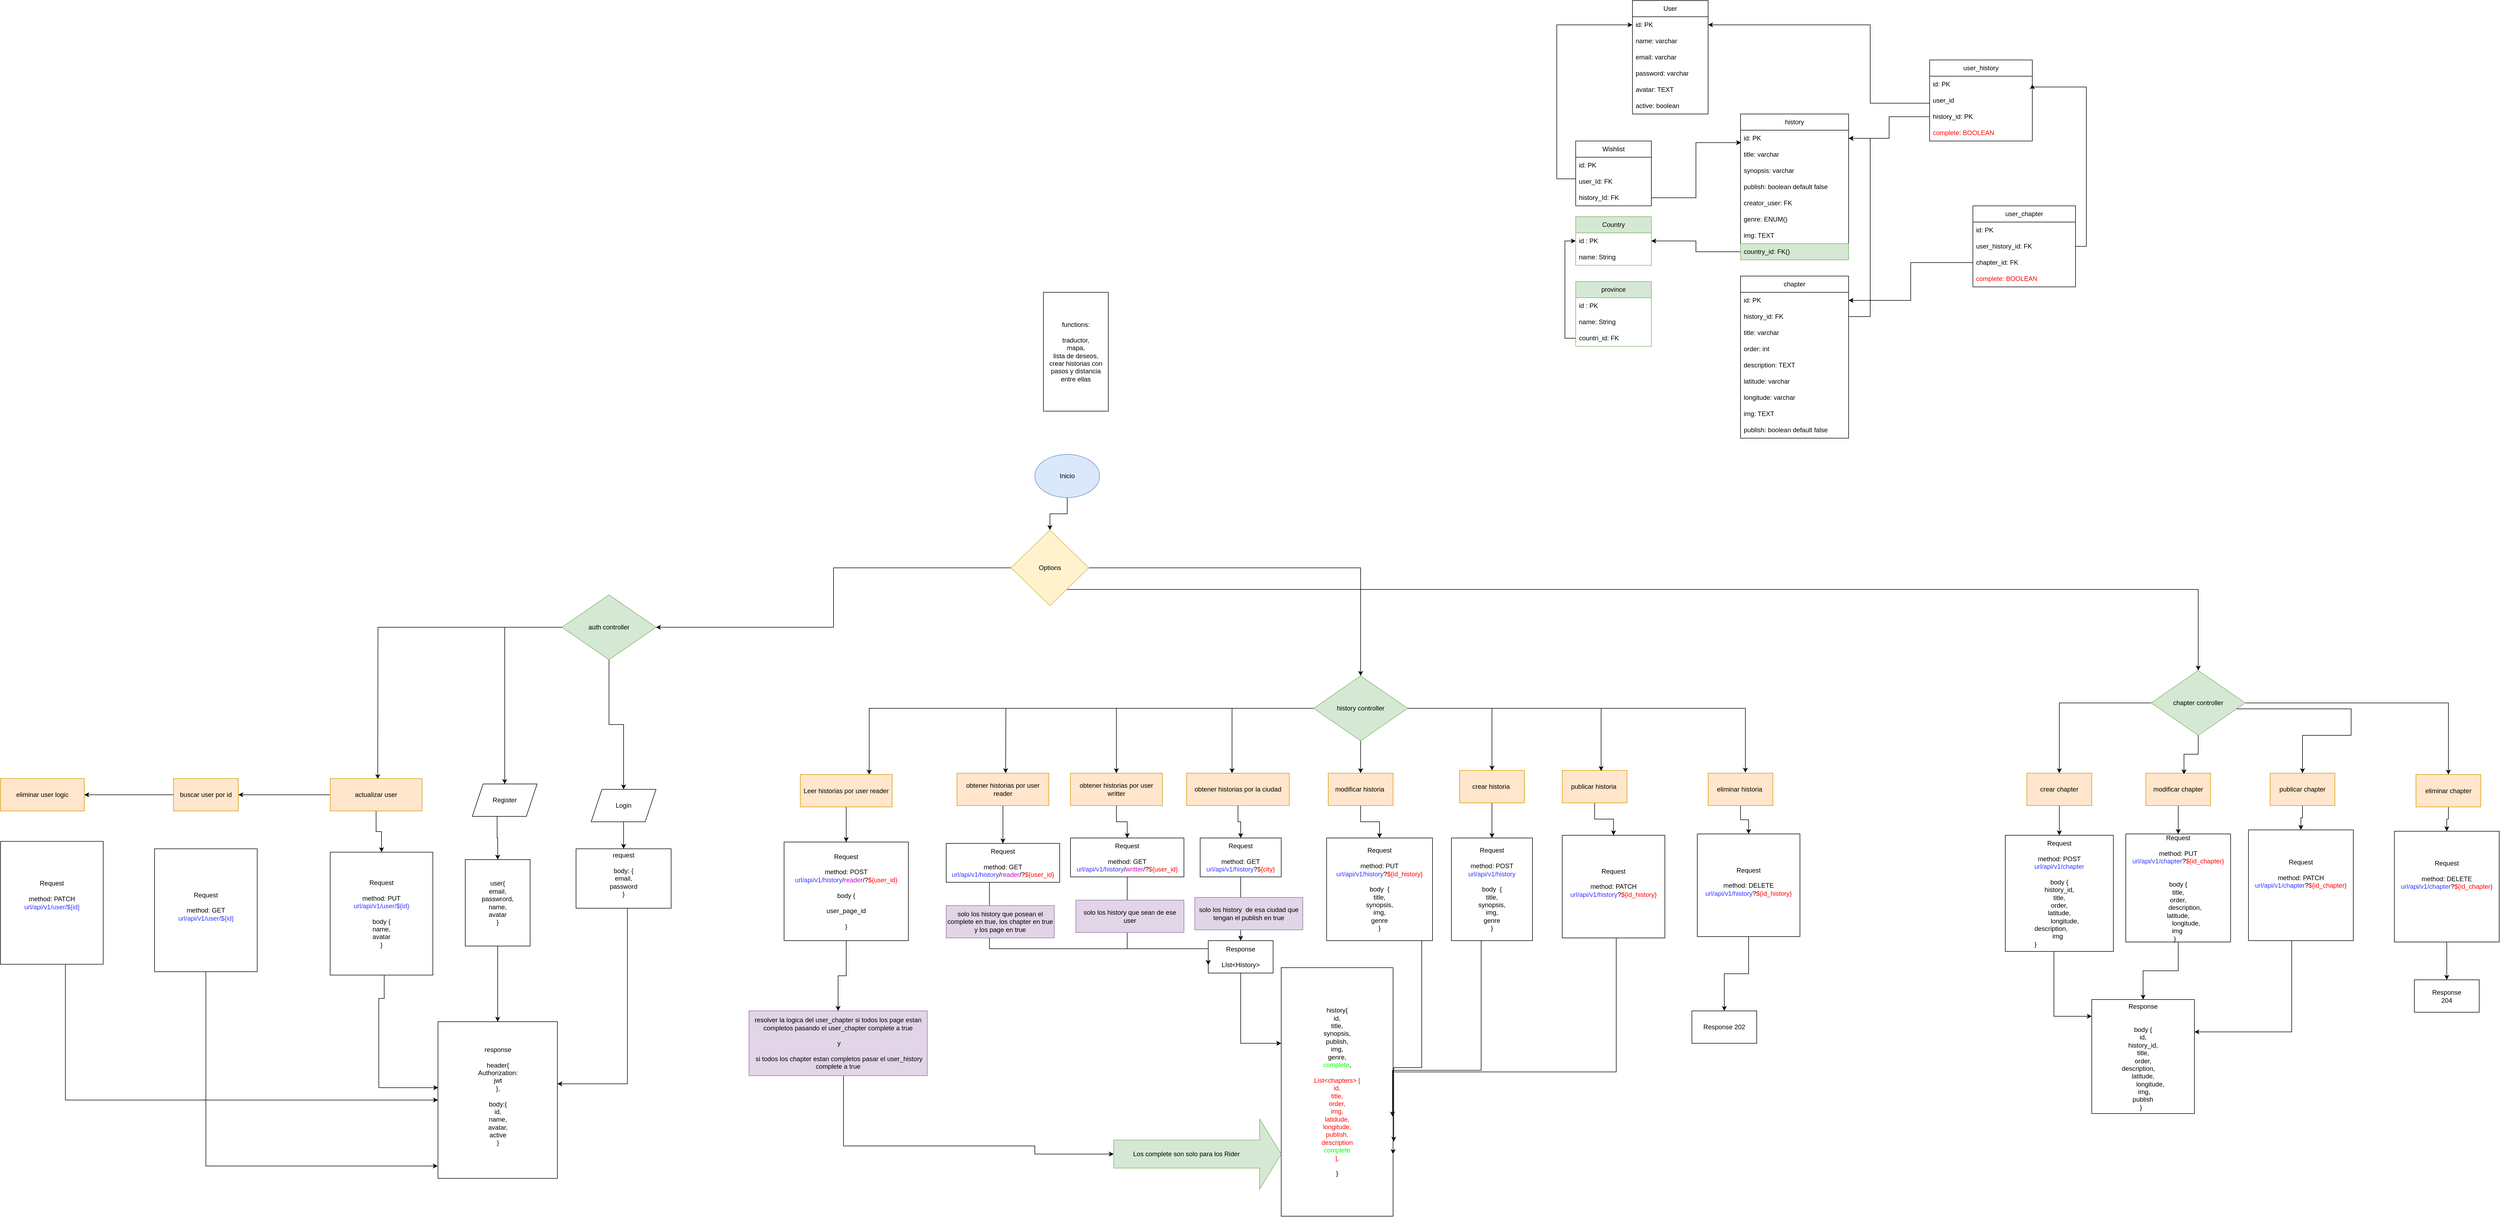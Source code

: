 <mxfile version="24.8.8">
  <diagram name="Página-1" id="8iYo4jJK8mS4WUOny4I4">
    <mxGraphModel dx="2915" dy="1648" grid="1" gridSize="10" guides="1" tooltips="1" connect="1" arrows="1" fold="1" page="1" pageScale="1" pageWidth="827" pageHeight="1169" math="0" shadow="0">
      <root>
        <mxCell id="0" />
        <mxCell id="1" parent="0" />
        <mxCell id="4v4AGWWlLgVqddMLJCEB-3" value="" style="edgeStyle=orthogonalEdgeStyle;rounded=0;orthogonalLoop=1;jettySize=auto;html=1;" parent="1" source="4v4AGWWlLgVqddMLJCEB-1" target="4v4AGWWlLgVqddMLJCEB-2" edge="1">
          <mxGeometry relative="1" as="geometry" />
        </mxCell>
        <mxCell id="4v4AGWWlLgVqddMLJCEB-1" value="Inicio" style="ellipse;whiteSpace=wrap;html=1;fillColor=#dae8fc;strokeColor=#6c8ebf;" parent="1" vertex="1">
          <mxGeometry x="354" y="-30" width="120" height="80" as="geometry" />
        </mxCell>
        <mxCell id="4v4AGWWlLgVqddMLJCEB-64" value="" style="edgeStyle=orthogonalEdgeStyle;rounded=0;orthogonalLoop=1;jettySize=auto;html=1;" parent="1" source="4v4AGWWlLgVqddMLJCEB-2" target="4v4AGWWlLgVqddMLJCEB-63" edge="1">
          <mxGeometry relative="1" as="geometry" />
        </mxCell>
        <mxCell id="4v4AGWWlLgVqddMLJCEB-70" style="edgeStyle=orthogonalEdgeStyle;rounded=0;orthogonalLoop=1;jettySize=auto;html=1;" parent="1" source="4v4AGWWlLgVqddMLJCEB-2" target="4v4AGWWlLgVqddMLJCEB-69" edge="1">
          <mxGeometry relative="1" as="geometry" />
        </mxCell>
        <mxCell id="kTSnjcyp7PbZxTP0yt8h-42" style="edgeStyle=orthogonalEdgeStyle;rounded=0;orthogonalLoop=1;jettySize=auto;html=1;" parent="1" source="4v4AGWWlLgVqddMLJCEB-2" target="kTSnjcyp7PbZxTP0yt8h-41" edge="1">
          <mxGeometry relative="1" as="geometry">
            <Array as="points">
              <mxPoint x="2507" y="220" />
            </Array>
          </mxGeometry>
        </mxCell>
        <mxCell id="4v4AGWWlLgVqddMLJCEB-2" value="Options" style="rhombus;whiteSpace=wrap;html=1;fillColor=#fff2cc;strokeColor=#d6b656;" parent="1" vertex="1">
          <mxGeometry x="310" y="110" width="144" height="140" as="geometry" />
        </mxCell>
        <mxCell id="4v4AGWWlLgVqddMLJCEB-16" value="" style="edgeStyle=orthogonalEdgeStyle;rounded=0;orthogonalLoop=1;jettySize=auto;html=1;exitX=0.5;exitY=1;exitDx=0;exitDy=0;" parent="1" source="vZqE9rtirsH-dbJtb7xl-5" target="4v4AGWWlLgVqddMLJCEB-15" edge="1">
          <mxGeometry relative="1" as="geometry">
            <mxPoint x="-407" y="655" as="sourcePoint" />
          </mxGeometry>
        </mxCell>
        <mxCell id="Jl9io4gUFYn2vLOO0o0W-24" style="edgeStyle=orthogonalEdgeStyle;rounded=0;orthogonalLoop=1;jettySize=auto;html=1;" parent="1" source="4v4AGWWlLgVqddMLJCEB-8" target="4v4AGWWlLgVqddMLJCEB-17" edge="1">
          <mxGeometry relative="1" as="geometry" />
        </mxCell>
        <mxCell id="4v4AGWWlLgVqddMLJCEB-8" value="user{&lt;div&gt;email,&lt;/div&gt;&lt;div&gt;passwrord,&lt;/div&gt;&lt;div&gt;name,&lt;/div&gt;&lt;div&gt;avatar&lt;/div&gt;&lt;div&gt;}&lt;/div&gt;" style="whiteSpace=wrap;html=1;" parent="1" vertex="1">
          <mxGeometry x="-700" y="720" width="120" height="160" as="geometry" />
        </mxCell>
        <mxCell id="4v4AGWWlLgVqddMLJCEB-12" value="" style="edgeStyle=orthogonalEdgeStyle;rounded=0;orthogonalLoop=1;jettySize=auto;html=1;exitX=0.383;exitY=1;exitDx=0;exitDy=0;exitPerimeter=0;" parent="1" source="vZqE9rtirsH-dbJtb7xl-6" target="4v4AGWWlLgVqddMLJCEB-8" edge="1">
          <mxGeometry relative="1" as="geometry">
            <mxPoint x="-658.5" y="590" as="sourcePoint" />
          </mxGeometry>
        </mxCell>
        <mxCell id="4v4AGWWlLgVqddMLJCEB-18" value="" style="edgeStyle=orthogonalEdgeStyle;rounded=0;orthogonalLoop=1;jettySize=auto;html=1;" parent="1" source="4v4AGWWlLgVqddMLJCEB-15" target="4v4AGWWlLgVqddMLJCEB-17" edge="1">
          <mxGeometry relative="1" as="geometry">
            <Array as="points">
              <mxPoint x="-400" y="1135" />
            </Array>
          </mxGeometry>
        </mxCell>
        <mxCell id="4v4AGWWlLgVqddMLJCEB-15" value="request&lt;div&gt;&lt;br&gt;&lt;div&gt;body: {&lt;/div&gt;&lt;div&gt;email,&lt;/div&gt;&lt;div&gt;password&lt;/div&gt;&lt;div&gt;}&lt;br&gt;&lt;div&gt;&lt;br&gt;&lt;/div&gt;&lt;/div&gt;&lt;/div&gt;" style="whiteSpace=wrap;html=1;" parent="1" vertex="1">
          <mxGeometry x="-495" y="700" width="176" height="110" as="geometry" />
        </mxCell>
        <mxCell id="4v4AGWWlLgVqddMLJCEB-17" value="response&lt;div&gt;&lt;br&gt;&lt;/div&gt;&lt;div&gt;header{&lt;/div&gt;&lt;div&gt;Authorization:&lt;/div&gt;&lt;div&gt;jwt&lt;/div&gt;&lt;div&gt;},&lt;br&gt;&lt;div&gt;&lt;br&gt;&lt;/div&gt;&lt;div&gt;body:{&lt;/div&gt;&lt;div&gt;id,&lt;/div&gt;&lt;div&gt;name,&lt;/div&gt;&lt;div&gt;avatar,&lt;/div&gt;&lt;div&gt;active&lt;/div&gt;&lt;div&gt;}&lt;/div&gt;&lt;div&gt;&lt;br&gt;&lt;/div&gt;&lt;/div&gt;" style="whiteSpace=wrap;html=1;" parent="1" vertex="1">
          <mxGeometry x="-750.5" y="1020" width="221" height="290" as="geometry" />
        </mxCell>
        <mxCell id="4v4AGWWlLgVqddMLJCEB-25" value="functions:&lt;div&gt;&lt;br&gt;&lt;div&gt;traductor,&lt;/div&gt;&lt;/div&gt;&lt;div&gt;mapa,&lt;/div&gt;&lt;div&gt;lista de deseos,&lt;/div&gt;&lt;div&gt;crear historias con pasos y distancia entre ellas&lt;/div&gt;" style="whiteSpace=wrap;html=1;" parent="1" vertex="1">
          <mxGeometry x="370" y="-330" width="120" height="220" as="geometry" />
        </mxCell>
        <mxCell id="4v4AGWWlLgVqddMLJCEB-27" value="User" style="swimlane;fontStyle=0;childLayout=stackLayout;horizontal=1;startSize=30;horizontalStack=0;resizeParent=1;resizeParentMax=0;resizeLast=0;collapsible=1;marginBottom=0;whiteSpace=wrap;html=1;" parent="1" vertex="1">
          <mxGeometry x="1460" y="-870" width="140" height="210" as="geometry" />
        </mxCell>
        <mxCell id="4v4AGWWlLgVqddMLJCEB-28" value="id: PK" style="text;strokeColor=none;fillColor=none;align=left;verticalAlign=middle;spacingLeft=4;spacingRight=4;overflow=hidden;points=[[0,0.5],[1,0.5]];portConstraint=eastwest;rotatable=0;whiteSpace=wrap;html=1;" parent="4v4AGWWlLgVqddMLJCEB-27" vertex="1">
          <mxGeometry y="30" width="140" height="30" as="geometry" />
        </mxCell>
        <mxCell id="4v4AGWWlLgVqddMLJCEB-73" value="name: varchar" style="text;strokeColor=none;fillColor=none;align=left;verticalAlign=middle;spacingLeft=4;spacingRight=4;overflow=hidden;points=[[0,0.5],[1,0.5]];portConstraint=eastwest;rotatable=0;whiteSpace=wrap;html=1;" parent="4v4AGWWlLgVqddMLJCEB-27" vertex="1">
          <mxGeometry y="60" width="140" height="30" as="geometry" />
        </mxCell>
        <mxCell id="4v4AGWWlLgVqddMLJCEB-29" value="email: varchar" style="text;strokeColor=none;fillColor=none;align=left;verticalAlign=middle;spacingLeft=4;spacingRight=4;overflow=hidden;points=[[0,0.5],[1,0.5]];portConstraint=eastwest;rotatable=0;whiteSpace=wrap;html=1;" parent="4v4AGWWlLgVqddMLJCEB-27" vertex="1">
          <mxGeometry y="90" width="140" height="30" as="geometry" />
        </mxCell>
        <mxCell id="4v4AGWWlLgVqddMLJCEB-30" value="password: varchar" style="text;strokeColor=none;fillColor=none;align=left;verticalAlign=middle;spacingLeft=4;spacingRight=4;overflow=hidden;points=[[0,0.5],[1,0.5]];portConstraint=eastwest;rotatable=0;whiteSpace=wrap;html=1;" parent="4v4AGWWlLgVqddMLJCEB-27" vertex="1">
          <mxGeometry y="120" width="140" height="30" as="geometry" />
        </mxCell>
        <mxCell id="4v4AGWWlLgVqddMLJCEB-31" value="avatar: TEXT" style="text;strokeColor=none;fillColor=none;align=left;verticalAlign=middle;spacingLeft=4;spacingRight=4;overflow=hidden;points=[[0,0.5],[1,0.5]];portConstraint=eastwest;rotatable=0;whiteSpace=wrap;html=1;" parent="4v4AGWWlLgVqddMLJCEB-27" vertex="1">
          <mxGeometry y="150" width="140" height="30" as="geometry" />
        </mxCell>
        <mxCell id="Jl9io4gUFYn2vLOO0o0W-12" value="active: boolean" style="text;strokeColor=none;fillColor=none;align=left;verticalAlign=middle;spacingLeft=4;spacingRight=4;overflow=hidden;points=[[0,0.5],[1,0.5]];portConstraint=eastwest;rotatable=0;whiteSpace=wrap;html=1;" parent="4v4AGWWlLgVqddMLJCEB-27" vertex="1">
          <mxGeometry y="180" width="140" height="30" as="geometry" />
        </mxCell>
        <mxCell id="4v4AGWWlLgVqddMLJCEB-41" value="Wishlist" style="swimlane;fontStyle=0;childLayout=stackLayout;horizontal=1;startSize=30;horizontalStack=0;resizeParent=1;resizeParentMax=0;resizeLast=0;collapsible=1;marginBottom=0;whiteSpace=wrap;html=1;" parent="1" vertex="1">
          <mxGeometry x="1355" y="-610" width="140" height="120" as="geometry" />
        </mxCell>
        <mxCell id="4v4AGWWlLgVqddMLJCEB-42" value="id: PK" style="text;strokeColor=none;fillColor=none;align=left;verticalAlign=middle;spacingLeft=4;spacingRight=4;overflow=hidden;points=[[0,0.5],[1,0.5]];portConstraint=eastwest;rotatable=0;whiteSpace=wrap;html=1;" parent="4v4AGWWlLgVqddMLJCEB-41" vertex="1">
          <mxGeometry y="30" width="140" height="30" as="geometry" />
        </mxCell>
        <mxCell id="4v4AGWWlLgVqddMLJCEB-43" value="user_Id: FK" style="text;strokeColor=none;fillColor=none;align=left;verticalAlign=middle;spacingLeft=4;spacingRight=4;overflow=hidden;points=[[0,0.5],[1,0.5]];portConstraint=eastwest;rotatable=0;whiteSpace=wrap;html=1;" parent="4v4AGWWlLgVqddMLJCEB-41" vertex="1">
          <mxGeometry y="60" width="140" height="30" as="geometry" />
        </mxCell>
        <mxCell id="4v4AGWWlLgVqddMLJCEB-44" value="history_Id: FK" style="text;strokeColor=none;fillColor=none;align=left;verticalAlign=middle;spacingLeft=4;spacingRight=4;overflow=hidden;points=[[0,0.5],[1,0.5]];portConstraint=eastwest;rotatable=0;whiteSpace=wrap;html=1;" parent="4v4AGWWlLgVqddMLJCEB-41" vertex="1">
          <mxGeometry y="90" width="140" height="30" as="geometry" />
        </mxCell>
        <mxCell id="4v4AGWWlLgVqddMLJCEB-50" value="chapter" style="swimlane;fontStyle=0;childLayout=stackLayout;horizontal=1;startSize=30;horizontalStack=0;resizeParent=1;resizeParentMax=0;resizeLast=0;collapsible=1;marginBottom=0;whiteSpace=wrap;html=1;" parent="1" vertex="1">
          <mxGeometry x="1660" y="-360" width="200" height="300" as="geometry" />
        </mxCell>
        <mxCell id="4v4AGWWlLgVqddMLJCEB-51" value="id: PK" style="text;strokeColor=none;fillColor=none;align=left;verticalAlign=middle;spacingLeft=4;spacingRight=4;overflow=hidden;points=[[0,0.5],[1,0.5]];portConstraint=eastwest;rotatable=0;whiteSpace=wrap;html=1;" parent="4v4AGWWlLgVqddMLJCEB-50" vertex="1">
          <mxGeometry y="30" width="200" height="30" as="geometry" />
        </mxCell>
        <mxCell id="4v4AGWWlLgVqddMLJCEB-52" value="history_id: FK" style="text;strokeColor=none;fillColor=none;align=left;verticalAlign=middle;spacingLeft=4;spacingRight=4;overflow=hidden;points=[[0,0.5],[1,0.5]];portConstraint=eastwest;rotatable=0;whiteSpace=wrap;html=1;" parent="4v4AGWWlLgVqddMLJCEB-50" vertex="1">
          <mxGeometry y="60" width="200" height="30" as="geometry" />
        </mxCell>
        <mxCell id="4v4AGWWlLgVqddMLJCEB-53" value="title: varchar" style="text;strokeColor=none;fillColor=none;align=left;verticalAlign=middle;spacingLeft=4;spacingRight=4;overflow=hidden;points=[[0,0.5],[1,0.5]];portConstraint=eastwest;rotatable=0;whiteSpace=wrap;html=1;" parent="4v4AGWWlLgVqddMLJCEB-50" vertex="1">
          <mxGeometry y="90" width="200" height="30" as="geometry" />
        </mxCell>
        <mxCell id="kTSnjcyp7PbZxTP0yt8h-72" value="order: int" style="text;strokeColor=none;fillColor=none;align=left;verticalAlign=middle;spacingLeft=4;spacingRight=4;overflow=hidden;points=[[0,0.5],[1,0.5]];portConstraint=eastwest;rotatable=0;whiteSpace=wrap;html=1;" parent="4v4AGWWlLgVqddMLJCEB-50" vertex="1">
          <mxGeometry y="120" width="200" height="30" as="geometry" />
        </mxCell>
        <mxCell id="kTSnjcyp7PbZxTP0yt8h-81" value="description: TEXT" style="text;strokeColor=none;fillColor=none;align=left;verticalAlign=middle;spacingLeft=4;spacingRight=4;overflow=hidden;points=[[0,0.5],[1,0.5]];portConstraint=eastwest;rotatable=0;whiteSpace=wrap;html=1;" parent="4v4AGWWlLgVqddMLJCEB-50" vertex="1">
          <mxGeometry y="150" width="200" height="30" as="geometry" />
        </mxCell>
        <mxCell id="4v4AGWWlLgVqddMLJCEB-54" value="latitude: varchar" style="text;strokeColor=none;fillColor=none;align=left;verticalAlign=middle;spacingLeft=4;spacingRight=4;overflow=hidden;points=[[0,0.5],[1,0.5]];portConstraint=eastwest;rotatable=0;whiteSpace=wrap;html=1;" parent="4v4AGWWlLgVqddMLJCEB-50" vertex="1">
          <mxGeometry y="180" width="200" height="30" as="geometry" />
        </mxCell>
        <mxCell id="4v4AGWWlLgVqddMLJCEB-55" value="longitude: varchar" style="text;strokeColor=none;fillColor=none;align=left;verticalAlign=middle;spacingLeft=4;spacingRight=4;overflow=hidden;points=[[0,0.5],[1,0.5]];portConstraint=eastwest;rotatable=0;whiteSpace=wrap;html=1;" parent="4v4AGWWlLgVqddMLJCEB-50" vertex="1">
          <mxGeometry y="210" width="200" height="30" as="geometry" />
        </mxCell>
        <mxCell id="kTSnjcyp7PbZxTP0yt8h-59" value="img: TEXT" style="text;strokeColor=none;fillColor=none;align=left;verticalAlign=middle;spacingLeft=4;spacingRight=4;overflow=hidden;points=[[0,0.5],[1,0.5]];portConstraint=eastwest;rotatable=0;whiteSpace=wrap;html=1;" parent="4v4AGWWlLgVqddMLJCEB-50" vertex="1">
          <mxGeometry y="240" width="200" height="30" as="geometry" />
        </mxCell>
        <mxCell id="kTSnjcyp7PbZxTP0yt8h-86" value="publish: boolean default false" style="text;strokeColor=none;fillColor=none;align=left;verticalAlign=middle;spacingLeft=4;spacingRight=4;overflow=hidden;points=[[0,0.5],[1,0.5]];portConstraint=eastwest;rotatable=0;whiteSpace=wrap;html=1;" parent="4v4AGWWlLgVqddMLJCEB-50" vertex="1">
          <mxGeometry y="270" width="200" height="30" as="geometry" />
        </mxCell>
        <mxCell id="Cvizj9KR2Gh-5Ep8c4Go-47" style="edgeStyle=orthogonalEdgeStyle;rounded=0;orthogonalLoop=1;jettySize=auto;html=1;entryX=0.5;entryY=0;entryDx=0;entryDy=0;" parent="1" source="4v4AGWWlLgVqddMLJCEB-63" target="vZqE9rtirsH-dbJtb7xl-6" edge="1">
          <mxGeometry relative="1" as="geometry">
            <mxPoint x="-640" y="480" as="targetPoint" />
          </mxGeometry>
        </mxCell>
        <mxCell id="Cvizj9KR2Gh-5Ep8c4Go-48" style="edgeStyle=orthogonalEdgeStyle;rounded=0;orthogonalLoop=1;jettySize=auto;html=1;" parent="1" source="4v4AGWWlLgVqddMLJCEB-63" target="vZqE9rtirsH-dbJtb7xl-5" edge="1">
          <mxGeometry relative="1" as="geometry">
            <mxPoint x="-407" y="595" as="targetPoint" />
          </mxGeometry>
        </mxCell>
        <mxCell id="4v4AGWWlLgVqddMLJCEB-63" value="auth controller" style="rhombus;whiteSpace=wrap;html=1;fillColor=#d5e8d4;strokeColor=#82b366;" parent="1" vertex="1">
          <mxGeometry x="-521" y="230" width="174" height="120" as="geometry" />
        </mxCell>
        <mxCell id="4v4AGWWlLgVqddMLJCEB-72" value="" style="edgeStyle=orthogonalEdgeStyle;rounded=0;orthogonalLoop=1;jettySize=auto;html=1;entryX=0.442;entryY=0;entryDx=0;entryDy=0;entryPerimeter=0;" parent="1" source="4v4AGWWlLgVqddMLJCEB-69" target="kTSnjcyp7PbZxTP0yt8h-8" edge="1">
          <mxGeometry relative="1" as="geometry" />
        </mxCell>
        <mxCell id="kTSnjcyp7PbZxTP0yt8h-12" value="" style="edgeStyle=orthogonalEdgeStyle;rounded=0;orthogonalLoop=1;jettySize=auto;html=1;" parent="1" source="4v4AGWWlLgVqddMLJCEB-69" target="kTSnjcyp7PbZxTP0yt8h-10" edge="1">
          <mxGeometry relative="1" as="geometry" />
        </mxCell>
        <mxCell id="kTSnjcyp7PbZxTP0yt8h-20" style="edgeStyle=orthogonalEdgeStyle;rounded=0;orthogonalLoop=1;jettySize=auto;html=1;entryX=0.5;entryY=0;entryDx=0;entryDy=0;" parent="1" source="4v4AGWWlLgVqddMLJCEB-69" target="kTSnjcyp7PbZxTP0yt8h-19" edge="1">
          <mxGeometry relative="1" as="geometry" />
        </mxCell>
        <mxCell id="kTSnjcyp7PbZxTP0yt8h-73" style="edgeStyle=orthogonalEdgeStyle;rounded=0;orthogonalLoop=1;jettySize=auto;html=1;entryX=0.5;entryY=0;entryDx=0;entryDy=0;" parent="1" source="4v4AGWWlLgVqddMLJCEB-69" target="kTSnjcyp7PbZxTP0yt8h-43" edge="1">
          <mxGeometry relative="1" as="geometry" />
        </mxCell>
        <mxCell id="Cvizj9KR2Gh-5Ep8c4Go-51" style="edgeStyle=orthogonalEdgeStyle;rounded=0;orthogonalLoop=1;jettySize=auto;html=1;entryX=0.75;entryY=0;entryDx=0;entryDy=0;" parent="1" source="4v4AGWWlLgVqddMLJCEB-69" target="Cvizj9KR2Gh-5Ep8c4Go-49" edge="1">
          <mxGeometry relative="1" as="geometry" />
        </mxCell>
        <mxCell id="4v4AGWWlLgVqddMLJCEB-69" value="history controller" style="rhombus;whiteSpace=wrap;html=1;fillColor=#d5e8d4;strokeColor=#82b366;" parent="1" vertex="1">
          <mxGeometry x="870" y="380" width="174" height="120" as="geometry" />
        </mxCell>
        <mxCell id="9jWAlJ0byO7zGb7Tsrd4-2" value="" style="edgeStyle=orthogonalEdgeStyle;rounded=0;orthogonalLoop=1;jettySize=auto;html=1;" parent="1" source="4v4AGWWlLgVqddMLJCEB-71" target="9jWAlJ0byO7zGb7Tsrd4-1" edge="1">
          <mxGeometry relative="1" as="geometry" />
        </mxCell>
        <mxCell id="4v4AGWWlLgVqddMLJCEB-71" value="&lt;div&gt;Request&lt;/div&gt;&lt;div&gt;&lt;br&gt;&lt;/div&gt;&lt;div&gt;method: GET&lt;/div&gt;&lt;div&gt;&lt;span style=&quot;color: rgb(51, 51, 255); background-color: initial;&quot;&gt;url/api/v1/history&lt;/span&gt;?&lt;font color=&quot;#ff0000&quot;&gt;${city}&lt;/font&gt;&lt;br&gt;&lt;/div&gt;" style="whiteSpace=wrap;html=1;" parent="1" vertex="1">
          <mxGeometry x="660" y="680" width="150" height="72" as="geometry" />
        </mxCell>
        <mxCell id="4v4AGWWlLgVqddMLJCEB-75" value="user_history" style="swimlane;fontStyle=0;childLayout=stackLayout;horizontal=1;startSize=30;horizontalStack=0;resizeParent=1;resizeParentMax=0;resizeLast=0;collapsible=1;marginBottom=0;whiteSpace=wrap;html=1;" parent="1" vertex="1">
          <mxGeometry x="2010" y="-760" width="190" height="150" as="geometry" />
        </mxCell>
        <mxCell id="4v4AGWWlLgVqddMLJCEB-76" value="id: PK" style="text;strokeColor=none;fillColor=none;align=left;verticalAlign=middle;spacingLeft=4;spacingRight=4;overflow=hidden;points=[[0,0.5],[1,0.5]];portConstraint=eastwest;rotatable=0;whiteSpace=wrap;html=1;" parent="4v4AGWWlLgVqddMLJCEB-75" vertex="1">
          <mxGeometry y="30" width="190" height="30" as="geometry" />
        </mxCell>
        <mxCell id="4v4AGWWlLgVqddMLJCEB-77" value="user_id" style="text;strokeColor=none;fillColor=none;align=left;verticalAlign=middle;spacingLeft=4;spacingRight=4;overflow=hidden;points=[[0,0.5],[1,0.5]];portConstraint=eastwest;rotatable=0;whiteSpace=wrap;html=1;" parent="4v4AGWWlLgVqddMLJCEB-75" vertex="1">
          <mxGeometry y="60" width="190" height="30" as="geometry" />
        </mxCell>
        <mxCell id="vZqE9rtirsH-dbJtb7xl-1" value="history_id: PK" style="text;strokeColor=none;fillColor=none;align=left;verticalAlign=middle;spacingLeft=4;spacingRight=4;overflow=hidden;points=[[0,0.5],[1,0.5]];portConstraint=eastwest;rotatable=0;whiteSpace=wrap;html=1;" parent="4v4AGWWlLgVqddMLJCEB-75" vertex="1">
          <mxGeometry y="90" width="190" height="30" as="geometry" />
        </mxCell>
        <mxCell id="kTSnjcyp7PbZxTP0yt8h-122" value="&lt;font color=&quot;#ff0000&quot;&gt;complete: BOOLEAN&lt;/font&gt;" style="text;strokeColor=none;fillColor=none;align=left;verticalAlign=middle;spacingLeft=4;spacingRight=4;overflow=hidden;points=[[0,0.5],[1,0.5]];portConstraint=eastwest;rotatable=0;whiteSpace=wrap;html=1;" parent="4v4AGWWlLgVqddMLJCEB-75" vertex="1">
          <mxGeometry y="120" width="190" height="30" as="geometry" />
        </mxCell>
        <mxCell id="9jWAlJ0byO7zGb7Tsrd4-4" value="" style="edgeStyle=orthogonalEdgeStyle;rounded=0;orthogonalLoop=1;jettySize=auto;html=1;" parent="1" source="9jWAlJ0byO7zGb7Tsrd4-1" target="9jWAlJ0byO7zGb7Tsrd4-3" edge="1">
          <mxGeometry relative="1" as="geometry">
            <Array as="points">
              <mxPoint x="735" y="1060" />
            </Array>
          </mxGeometry>
        </mxCell>
        <mxCell id="9jWAlJ0byO7zGb7Tsrd4-1" value="&lt;div&gt;Response&lt;/div&gt;&lt;div&gt;&lt;br&gt;&lt;/div&gt;&lt;div&gt;LIst&amp;lt;History&amp;gt;&lt;br&gt;&lt;/div&gt;" style="whiteSpace=wrap;html=1;" parent="1" vertex="1">
          <mxGeometry x="675" y="870" width="120" height="60" as="geometry" />
        </mxCell>
        <mxCell id="9jWAlJ0byO7zGb7Tsrd4-3" value="&lt;div&gt;history{&lt;/div&gt;&lt;div&gt;id,&lt;/div&gt;&lt;div&gt;title,&lt;/div&gt;&lt;div&gt;synopsis,&lt;/div&gt;&lt;div&gt;&lt;span style=&quot;text-align: left;&quot;&gt;publish,&lt;/span&gt;&lt;/div&gt;&lt;div&gt;&lt;span style=&quot;text-align: left;&quot;&gt;img,&lt;/span&gt;&lt;/div&gt;&lt;div&gt;genre,&lt;/div&gt;&lt;div&gt;&lt;font color=&quot;#00ff00&quot;&gt;complete&lt;/font&gt;,&lt;/div&gt;&lt;div&gt;&lt;br&gt;&lt;/div&gt;&lt;div&gt;&lt;font color=&quot;#ff0000&quot;&gt;List&amp;lt;chapters&amp;gt; [&lt;/font&gt;&lt;/div&gt;&lt;div&gt;&lt;font color=&quot;#ff0000&quot;&gt;id,&lt;/font&gt;&lt;/div&gt;&lt;div&gt;&lt;font color=&quot;#ff0000&quot;&gt;title,&lt;/font&gt;&lt;/div&gt;&lt;div&gt;&lt;font color=&quot;#ff0000&quot;&gt;order,&lt;/font&gt;&lt;/div&gt;&lt;div&gt;&lt;font color=&quot;#ff0000&quot;&gt;img,&lt;/font&gt;&lt;/div&gt;&lt;div&gt;&lt;font color=&quot;#ff0000&quot;&gt;latidude,&lt;/font&gt;&lt;/div&gt;&lt;div&gt;&lt;font color=&quot;#ff0000&quot;&gt;longitude,&lt;/font&gt;&lt;/div&gt;&lt;div&gt;&lt;font color=&quot;#ff0000&quot;&gt;publish,&lt;/font&gt;&lt;/div&gt;&lt;div&gt;&lt;font color=&quot;#ff0000&quot;&gt;description&lt;/font&gt;&lt;/div&gt;&lt;div&gt;&lt;span style=&quot;color: rgb(0, 255, 0);&quot;&gt;complete&lt;/span&gt;&lt;/div&gt;&lt;div&gt;&lt;font color=&quot;#ff0000&quot;&gt;],&lt;/font&gt;&lt;/div&gt;&lt;div&gt;&lt;font color=&quot;#ff0000&quot;&gt;&lt;br&gt;&lt;/font&gt;&lt;/div&gt;&lt;div&gt;}&lt;/div&gt;" style="rounded=0;whiteSpace=wrap;html=1;" parent="1" vertex="1">
          <mxGeometry x="810" y="920" width="207" height="460" as="geometry" />
        </mxCell>
        <mxCell id="kTSnjcyp7PbZxTP0yt8h-7" value="&lt;div&gt;Request&lt;/div&gt;&lt;div&gt;&lt;br&gt;&lt;/div&gt;&lt;div&gt;method: PUT&lt;/div&gt;&lt;div&gt;&lt;span style=&quot;background-color: initial;&quot;&gt;&lt;font color=&quot;#3333ff&quot;&gt;url/api/v1/history&lt;/font&gt;&lt;/span&gt;?&lt;font color=&quot;#ff0000&quot;&gt;${id_history}&lt;/font&gt;&lt;br&gt;&lt;/div&gt;&lt;div&gt;&lt;font color=&quot;#ff0000&quot;&gt;&lt;br&gt;&lt;/font&gt;&lt;/div&gt;&lt;div&gt;body&amp;nbsp; {&lt;/div&gt;&lt;div&gt;&lt;div&gt;title,&lt;/div&gt;&lt;div&gt;synopsis,&lt;/div&gt;&lt;/div&gt;&lt;div&gt;img,&lt;/div&gt;&lt;div&gt;genre&lt;/div&gt;&lt;div&gt;}&lt;/div&gt;" style="whiteSpace=wrap;html=1;" parent="1" vertex="1">
          <mxGeometry x="894" y="680" width="196" height="190" as="geometry" />
        </mxCell>
        <mxCell id="kTSnjcyp7PbZxTP0yt8h-11" value="" style="edgeStyle=orthogonalEdgeStyle;rounded=0;orthogonalLoop=1;jettySize=auto;html=1;" parent="1" source="kTSnjcyp7PbZxTP0yt8h-8" target="4v4AGWWlLgVqddMLJCEB-71" edge="1">
          <mxGeometry relative="1" as="geometry" />
        </mxCell>
        <mxCell id="kTSnjcyp7PbZxTP0yt8h-8" value="obtener historias por la ciudad" style="whiteSpace=wrap;html=1;fillColor=#ffe6cc;strokeColor=#d79b00;" parent="1" vertex="1">
          <mxGeometry x="635" y="560" width="190" height="60" as="geometry" />
        </mxCell>
        <mxCell id="kTSnjcyp7PbZxTP0yt8h-18" value="" style="edgeStyle=orthogonalEdgeStyle;rounded=0;orthogonalLoop=1;jettySize=auto;html=1;" parent="1" source="kTSnjcyp7PbZxTP0yt8h-10" target="kTSnjcyp7PbZxTP0yt8h-7" edge="1">
          <mxGeometry relative="1" as="geometry" />
        </mxCell>
        <mxCell id="kTSnjcyp7PbZxTP0yt8h-10" value="modificar historia&amp;nbsp;" style="whiteSpace=wrap;html=1;fillColor=#ffe6cc;strokeColor=#d79b00;" parent="1" vertex="1">
          <mxGeometry x="897" y="560" width="120" height="60" as="geometry" />
        </mxCell>
        <mxCell id="kTSnjcyp7PbZxTP0yt8h-22" value="" style="edgeStyle=orthogonalEdgeStyle;rounded=0;orthogonalLoop=1;jettySize=auto;html=1;" parent="1" source="kTSnjcyp7PbZxTP0yt8h-19" target="kTSnjcyp7PbZxTP0yt8h-21" edge="1">
          <mxGeometry relative="1" as="geometry" />
        </mxCell>
        <mxCell id="kTSnjcyp7PbZxTP0yt8h-19" value="crear historia&amp;nbsp;" style="whiteSpace=wrap;html=1;fillColor=#ffe6cc;strokeColor=#d79b00;" parent="1" vertex="1">
          <mxGeometry x="1140" y="555" width="120" height="60" as="geometry" />
        </mxCell>
        <mxCell id="kTSnjcyp7PbZxTP0yt8h-21" value="&lt;div&gt;Request&lt;/div&gt;&lt;div&gt;&lt;br&gt;&lt;/div&gt;&lt;div&gt;method: POST&lt;/div&gt;&lt;div&gt;&lt;span style=&quot;color: rgb(51, 51, 255);&quot;&gt;url/api/v1/history&lt;/span&gt;&lt;/div&gt;&lt;div&gt;&lt;font color=&quot;#ff0000&quot;&gt;&lt;br&gt;&lt;/font&gt;&lt;/div&gt;&lt;div&gt;body&amp;nbsp; {&lt;/div&gt;&lt;div&gt;&lt;div&gt;title,&lt;/div&gt;&lt;div&gt;synopsis,&lt;/div&gt;&lt;/div&gt;&lt;div&gt;img,&lt;/div&gt;&lt;div&gt;genre&lt;/div&gt;&lt;div&gt;}&lt;/div&gt;" style="whiteSpace=wrap;html=1;" parent="1" vertex="1">
          <mxGeometry x="1125" y="680" width="150" height="190" as="geometry" />
        </mxCell>
        <mxCell id="kTSnjcyp7PbZxTP0yt8h-31" value="" style="edgeStyle=orthogonalEdgeStyle;rounded=0;orthogonalLoop=1;jettySize=auto;html=1;" parent="1" source="kTSnjcyp7PbZxTP0yt8h-24" target="kTSnjcyp7PbZxTP0yt8h-26" edge="1">
          <mxGeometry relative="1" as="geometry" />
        </mxCell>
        <mxCell id="kTSnjcyp7PbZxTP0yt8h-24" value="publicar historia&amp;nbsp;" style="whiteSpace=wrap;html=1;fillColor=#ffe6cc;strokeColor=#d79b00;" parent="1" vertex="1">
          <mxGeometry x="1330" y="555" width="120" height="60" as="geometry" />
        </mxCell>
        <mxCell id="kTSnjcyp7PbZxTP0yt8h-25" style="edgeStyle=orthogonalEdgeStyle;rounded=0;orthogonalLoop=1;jettySize=auto;html=1;exitX=1;exitY=0.5;exitDx=0;exitDy=0;entryX=0.6;entryY=0.017;entryDx=0;entryDy=0;entryPerimeter=0;" parent="1" source="4v4AGWWlLgVqddMLJCEB-69" target="kTSnjcyp7PbZxTP0yt8h-24" edge="1">
          <mxGeometry relative="1" as="geometry">
            <Array as="points">
              <mxPoint x="1402" y="440" />
            </Array>
          </mxGeometry>
        </mxCell>
        <mxCell id="kTSnjcyp7PbZxTP0yt8h-34" style="edgeStyle=orthogonalEdgeStyle;rounded=0;orthogonalLoop=1;jettySize=auto;html=1;entryX=1;entryY=0.75;entryDx=0;entryDy=0;" parent="1" source="kTSnjcyp7PbZxTP0yt8h-26" target="9jWAlJ0byO7zGb7Tsrd4-3" edge="1">
          <mxGeometry relative="1" as="geometry">
            <Array as="points">
              <mxPoint x="1430" y="1113" />
            </Array>
          </mxGeometry>
        </mxCell>
        <mxCell id="kTSnjcyp7PbZxTP0yt8h-26" value="&lt;div&gt;Request&lt;/div&gt;&lt;div&gt;&lt;br&gt;&lt;/div&gt;&lt;div&gt;method: PATCH&lt;/div&gt;&lt;div&gt;&lt;span style=&quot;color: rgb(51, 51, 255);&quot;&gt;url/api/v1/history&lt;/span&gt;&lt;span style=&quot;background-color: initial;&quot;&gt;?&lt;/span&gt;&lt;font style=&quot;background-color: initial;&quot; color=&quot;#ff0000&quot;&gt;${id_history}&lt;/font&gt;&lt;/div&gt;&lt;div&gt;&lt;br&gt;&lt;/div&gt;" style="whiteSpace=wrap;html=1;" parent="1" vertex="1">
          <mxGeometry x="1330" y="675" width="190" height="190" as="geometry" />
        </mxCell>
        <mxCell id="kTSnjcyp7PbZxTP0yt8h-32" style="edgeStyle=orthogonalEdgeStyle;rounded=0;orthogonalLoop=1;jettySize=auto;html=1;entryX=1.006;entryY=0.7;entryDx=0;entryDy=0;entryPerimeter=0;" parent="1" source="kTSnjcyp7PbZxTP0yt8h-7" target="9jWAlJ0byO7zGb7Tsrd4-3" edge="1">
          <mxGeometry relative="1" as="geometry">
            <Array as="points">
              <mxPoint x="1070" y="1105" />
              <mxPoint x="1018" y="1105" />
            </Array>
          </mxGeometry>
        </mxCell>
        <mxCell id="kTSnjcyp7PbZxTP0yt8h-38" value="" style="edgeStyle=orthogonalEdgeStyle;rounded=0;orthogonalLoop=1;jettySize=auto;html=1;" parent="1" source="kTSnjcyp7PbZxTP0yt8h-35" target="kTSnjcyp7PbZxTP0yt8h-37" edge="1">
          <mxGeometry relative="1" as="geometry" />
        </mxCell>
        <mxCell id="kTSnjcyp7PbZxTP0yt8h-35" value="eliminar historia&amp;nbsp;" style="whiteSpace=wrap;html=1;fillColor=#ffe6cc;strokeColor=#d79b00;" parent="1" vertex="1">
          <mxGeometry x="1600" y="560" width="120" height="60" as="geometry" />
        </mxCell>
        <mxCell id="kTSnjcyp7PbZxTP0yt8h-36" style="edgeStyle=orthogonalEdgeStyle;rounded=0;orthogonalLoop=1;jettySize=auto;html=1;entryX=0.575;entryY=-0.017;entryDx=0;entryDy=0;entryPerimeter=0;" parent="1" source="4v4AGWWlLgVqddMLJCEB-69" target="kTSnjcyp7PbZxTP0yt8h-35" edge="1">
          <mxGeometry relative="1" as="geometry" />
        </mxCell>
        <mxCell id="kTSnjcyp7PbZxTP0yt8h-40" value="" style="edgeStyle=orthogonalEdgeStyle;rounded=0;orthogonalLoop=1;jettySize=auto;html=1;" parent="1" source="kTSnjcyp7PbZxTP0yt8h-37" target="kTSnjcyp7PbZxTP0yt8h-39" edge="1">
          <mxGeometry relative="1" as="geometry" />
        </mxCell>
        <mxCell id="kTSnjcyp7PbZxTP0yt8h-37" value="&lt;div&gt;Request&lt;/div&gt;&lt;div&gt;&lt;br&gt;&lt;/div&gt;&lt;div&gt;method: DELETE&lt;/div&gt;&lt;div&gt;&lt;span style=&quot;color: rgb(51, 51, 255);&quot;&gt;url/api/v1/history&lt;/span&gt;&lt;span style=&quot;background-color: initial;&quot;&gt;?&lt;/span&gt;&lt;font style=&quot;background-color: initial;&quot; color=&quot;#ff0000&quot;&gt;${id_history}&lt;/font&gt;&lt;/div&gt;&lt;div&gt;&lt;br&gt;&lt;/div&gt;" style="whiteSpace=wrap;html=1;" parent="1" vertex="1">
          <mxGeometry x="1580" y="672.5" width="190" height="190" as="geometry" />
        </mxCell>
        <mxCell id="kTSnjcyp7PbZxTP0yt8h-39" value="Response 202" style="whiteSpace=wrap;html=1;" parent="1" vertex="1">
          <mxGeometry x="1570" y="1000" width="120" height="60" as="geometry" />
        </mxCell>
        <mxCell id="kTSnjcyp7PbZxTP0yt8h-54" style="edgeStyle=orthogonalEdgeStyle;rounded=0;orthogonalLoop=1;jettySize=auto;html=1;" parent="1" source="kTSnjcyp7PbZxTP0yt8h-41" target="kTSnjcyp7PbZxTP0yt8h-47" edge="1">
          <mxGeometry relative="1" as="geometry" />
        </mxCell>
        <mxCell id="kTSnjcyp7PbZxTP0yt8h-66" style="edgeStyle=orthogonalEdgeStyle;rounded=0;orthogonalLoop=1;jettySize=auto;html=1;" parent="1" source="kTSnjcyp7PbZxTP0yt8h-41" target="kTSnjcyp7PbZxTP0yt8h-60" edge="1">
          <mxGeometry relative="1" as="geometry" />
        </mxCell>
        <mxCell id="kTSnjcyp7PbZxTP0yt8h-41" value="chapter controller" style="rhombus;whiteSpace=wrap;html=1;fillColor=#d5e8d4;strokeColor=#82b366;" parent="1" vertex="1">
          <mxGeometry x="2420" y="370" width="174" height="120" as="geometry" />
        </mxCell>
        <mxCell id="kTSnjcyp7PbZxTP0yt8h-45" value="" style="edgeStyle=orthogonalEdgeStyle;rounded=0;orthogonalLoop=1;jettySize=auto;html=1;" parent="1" source="kTSnjcyp7PbZxTP0yt8h-43" target="kTSnjcyp7PbZxTP0yt8h-44" edge="1">
          <mxGeometry relative="1" as="geometry" />
        </mxCell>
        <mxCell id="kTSnjcyp7PbZxTP0yt8h-43" value="obtener historias por user writter" style="whiteSpace=wrap;html=1;fillColor=#ffe6cc;strokeColor=#d79b00;" parent="1" vertex="1">
          <mxGeometry x="420" y="560" width="170" height="60" as="geometry" />
        </mxCell>
        <mxCell id="kTSnjcyp7PbZxTP0yt8h-46" style="edgeStyle=orthogonalEdgeStyle;rounded=0;orthogonalLoop=1;jettySize=auto;html=1;entryX=0;entryY=0.75;entryDx=0;entryDy=0;" parent="1" source="kTSnjcyp7PbZxTP0yt8h-44" target="9jWAlJ0byO7zGb7Tsrd4-1" edge="1">
          <mxGeometry relative="1" as="geometry">
            <Array as="points">
              <mxPoint x="525" y="885" />
            </Array>
          </mxGeometry>
        </mxCell>
        <mxCell id="kTSnjcyp7PbZxTP0yt8h-44" value="&lt;div&gt;Request&lt;/div&gt;&lt;div&gt;&lt;br&gt;&lt;/div&gt;&lt;div&gt;method: GET&lt;/div&gt;&lt;div&gt;&lt;span style=&quot;color: rgb(51, 51, 255); background-color: initial;&quot;&gt;url/api/v1/history&lt;/span&gt;&lt;span style=&quot;background-color: initial;&quot;&gt;/&lt;font color=&quot;#cc00cc&quot;&gt;writter&lt;/font&gt;/?&lt;/span&gt;&lt;font color=&quot;#ff0000&quot;&gt;${user_id}&lt;/font&gt;&lt;br&gt;&lt;/div&gt;" style="whiteSpace=wrap;html=1;" parent="1" vertex="1">
          <mxGeometry x="420" y="680" width="210" height="72" as="geometry" />
        </mxCell>
        <mxCell id="kTSnjcyp7PbZxTP0yt8h-50" value="" style="edgeStyle=orthogonalEdgeStyle;rounded=0;orthogonalLoop=1;jettySize=auto;html=1;" parent="1" source="kTSnjcyp7PbZxTP0yt8h-47" target="kTSnjcyp7PbZxTP0yt8h-49" edge="1">
          <mxGeometry relative="1" as="geometry" />
        </mxCell>
        <mxCell id="kTSnjcyp7PbZxTP0yt8h-47" value="crear chapter" style="whiteSpace=wrap;html=1;fillColor=#ffe6cc;strokeColor=#d79b00;" parent="1" vertex="1">
          <mxGeometry x="2190" y="560" width="120" height="60" as="geometry" />
        </mxCell>
        <mxCell id="kTSnjcyp7PbZxTP0yt8h-52" style="edgeStyle=orthogonalEdgeStyle;rounded=0;orthogonalLoop=1;jettySize=auto;html=1;" parent="1" source="kTSnjcyp7PbZxTP0yt8h-49" target="kTSnjcyp7PbZxTP0yt8h-51" edge="1">
          <mxGeometry relative="1" as="geometry">
            <Array as="points">
              <mxPoint x="2240" y="1010" />
            </Array>
          </mxGeometry>
        </mxCell>
        <mxCell id="kTSnjcyp7PbZxTP0yt8h-49" value="&lt;div&gt;Request&lt;/div&gt;&lt;div&gt;&lt;br&gt;&lt;/div&gt;&lt;div&gt;method: POST&lt;/div&gt;&lt;div&gt;&lt;span style=&quot;color: rgb(51, 51, 255);&quot;&gt;url/api/v1/chapter&lt;/span&gt;&lt;/div&gt;&lt;div&gt;&lt;span style=&quot;color: rgb(51, 51, 255);&quot;&gt;&lt;br&gt;&lt;/span&gt;&lt;/div&gt;&lt;div&gt;body {&lt;/div&gt;&lt;div&gt;&lt;span style=&quot;text-align: left;&quot;&gt;history_id,&lt;/span&gt;&lt;/div&gt;&lt;div&gt;&lt;span style=&quot;text-align: left;&quot;&gt;title,&lt;/span&gt;&lt;/div&gt;&lt;div&gt;&lt;span style=&quot;text-align: left;&quot;&gt;order,&lt;/span&gt;&lt;/div&gt;&lt;div&gt;&lt;span style=&quot;text-align: left;&quot;&gt;latitude,&lt;/span&gt;&lt;/div&gt;&lt;div style=&quot;text-align: left;&quot;&gt;&lt;span style=&quot;background-color: initial;&quot;&gt;&amp;nbsp; &amp;nbsp; &amp;nbsp; &amp;nbsp; &amp;nbsp;longitude,&lt;/span&gt;&lt;/div&gt;&lt;div style=&quot;text-align: left;&quot;&gt;description,&lt;span style=&quot;background-color: initial;&quot;&gt;&lt;/span&gt;&lt;/div&gt;&lt;div style=&quot;text-align: left;&quot;&gt;&lt;span style=&quot;background-color: initial;&quot;&gt;&amp;nbsp; &amp;nbsp; &amp;nbsp; &amp;nbsp; &amp;nbsp; img&lt;/span&gt;&lt;/div&gt;&lt;div style=&quot;text-align: left;&quot;&gt;&lt;span style=&quot;background-color: initial;&quot;&gt;}&lt;/span&gt;&lt;/div&gt;" style="whiteSpace=wrap;html=1;" parent="1" vertex="1">
          <mxGeometry x="2150" y="675" width="200" height="215" as="geometry" />
        </mxCell>
        <mxCell id="kTSnjcyp7PbZxTP0yt8h-51" value="&lt;div&gt;Response&lt;/div&gt;&lt;div&gt;&lt;br&gt;&lt;/div&gt;&lt;div&gt;&lt;span style=&quot;color: rgb(51, 51, 255);&quot;&gt;&lt;br&gt;&lt;/span&gt;&lt;/div&gt;&lt;div&gt;body {&lt;/div&gt;&lt;div&gt;id,&lt;/div&gt;&lt;div&gt;&lt;span style=&quot;text-align: left;&quot;&gt;history_id,&lt;/span&gt;&lt;/div&gt;&lt;div&gt;&lt;div&gt;&lt;span style=&quot;text-align: left;&quot;&gt;title,&lt;/span&gt;&lt;/div&gt;&lt;div&gt;&lt;span style=&quot;text-align: left;&quot;&gt;order,&lt;/span&gt;&lt;/div&gt;&lt;div&gt;&lt;div style=&quot;text-align: left;&quot;&gt;description,&lt;/div&gt;&lt;/div&gt;&lt;div&gt;&lt;span style=&quot;text-align: left;&quot;&gt;latitude,&lt;/span&gt;&lt;/div&gt;&lt;div style=&quot;text-align: left;&quot;&gt;&lt;span style=&quot;background-color: initial;&quot;&gt;&amp;nbsp; &amp;nbsp; &amp;nbsp; &amp;nbsp; longitude,&lt;/span&gt;&lt;/div&gt;&lt;div style=&quot;text-align: left;&quot;&gt;&lt;span style=&quot;background-color: initial;&quot;&gt;&amp;nbsp; &amp;nbsp; &amp;nbsp; &amp;nbsp; &amp;nbsp;img,&lt;/span&gt;&lt;/div&gt;&lt;/div&gt;&lt;div style=&quot;text-align: left;&quot;&gt;&lt;span style=&quot;background-color: initial;&quot;&gt;&amp;nbsp; &amp;nbsp; &amp;nbsp; publish&lt;/span&gt;&lt;/div&gt;&lt;div style=&quot;text-align: left;&quot;&gt;&lt;span style=&quot;background-color: initial;&quot;&gt;&amp;nbsp; &amp;nbsp; &amp;nbsp; &amp;nbsp; &amp;nbsp; }&lt;/span&gt;&lt;/div&gt;" style="whiteSpace=wrap;html=1;" parent="1" vertex="1">
          <mxGeometry x="2310" y="979" width="190" height="211" as="geometry" />
        </mxCell>
        <mxCell id="kTSnjcyp7PbZxTP0yt8h-57" value="" style="edgeStyle=orthogonalEdgeStyle;rounded=0;orthogonalLoop=1;jettySize=auto;html=1;" parent="1" source="kTSnjcyp7PbZxTP0yt8h-53" target="kTSnjcyp7PbZxTP0yt8h-56" edge="1">
          <mxGeometry relative="1" as="geometry" />
        </mxCell>
        <mxCell id="kTSnjcyp7PbZxTP0yt8h-53" value="modificar chapter" style="whiteSpace=wrap;html=1;fillColor=#ffe6cc;strokeColor=#d79b00;" parent="1" vertex="1">
          <mxGeometry x="2410" y="560" width="120" height="60" as="geometry" />
        </mxCell>
        <mxCell id="kTSnjcyp7PbZxTP0yt8h-55" style="edgeStyle=orthogonalEdgeStyle;rounded=0;orthogonalLoop=1;jettySize=auto;html=1;exitX=0.5;exitY=1;exitDx=0;exitDy=0;entryX=0.589;entryY=0.033;entryDx=0;entryDy=0;entryPerimeter=0;" parent="1" source="kTSnjcyp7PbZxTP0yt8h-41" target="kTSnjcyp7PbZxTP0yt8h-53" edge="1">
          <mxGeometry relative="1" as="geometry" />
        </mxCell>
        <mxCell id="kTSnjcyp7PbZxTP0yt8h-65" value="" style="edgeStyle=orthogonalEdgeStyle;rounded=0;orthogonalLoop=1;jettySize=auto;html=1;" parent="1" source="kTSnjcyp7PbZxTP0yt8h-56" target="kTSnjcyp7PbZxTP0yt8h-51" edge="1">
          <mxGeometry relative="1" as="geometry" />
        </mxCell>
        <mxCell id="kTSnjcyp7PbZxTP0yt8h-56" value="&lt;div&gt;Request&lt;/div&gt;&lt;div&gt;&lt;br&gt;&lt;/div&gt;&lt;div&gt;method: PUT&lt;/div&gt;&lt;div&gt;&lt;span style=&quot;color: rgb(51, 51, 255);&quot;&gt;url/api/v1/chapter&lt;/span&gt;&lt;span style=&quot;background-color: initial;&quot;&gt;?&lt;/span&gt;&lt;font style=&quot;background-color: initial;&quot; color=&quot;#ff0000&quot;&gt;${id_chapter}&lt;/font&gt;&lt;/div&gt;&lt;div&gt;&lt;br&gt;&lt;/div&gt;&lt;div&gt;&lt;span style=&quot;color: rgb(51, 51, 255);&quot;&gt;&lt;br&gt;&lt;/span&gt;&lt;/div&gt;&lt;div&gt;body {&lt;/div&gt;&lt;div&gt;&lt;div&gt;&lt;span style=&quot;text-align: left;&quot;&gt;title,&lt;/span&gt;&lt;/div&gt;&lt;div&gt;&lt;span style=&quot;text-align: left;&quot;&gt;order,&lt;/span&gt;&lt;/div&gt;&lt;div&gt;&lt;div style=&quot;text-align: left;&quot;&gt;&amp;nbsp; &amp;nbsp; &amp;nbsp; &amp;nbsp; &amp;nbsp; &amp;nbsp; &amp;nbsp; &amp;nbsp; &amp;nbsp; &amp;nbsp; description,&lt;/div&gt;&lt;/div&gt;&lt;div&gt;&lt;span style=&quot;text-align: left;&quot;&gt;latitude,&lt;/span&gt;&lt;/div&gt;&lt;div style=&quot;text-align: left;&quot;&gt;&lt;span style=&quot;background-color: initial;&quot;&gt;&amp;nbsp; &amp;nbsp; &amp;nbsp; &amp;nbsp; &amp;nbsp; &amp;nbsp; &amp;nbsp; &amp;nbsp; &amp;nbsp; &amp;nbsp; &amp;nbsp; longitude,&lt;/span&gt;&lt;/div&gt;&lt;div style=&quot;text-align: left;&quot;&gt;&lt;span style=&quot;background-color: initial;&quot;&gt;&amp;nbsp; &amp;nbsp; &amp;nbsp; &amp;nbsp; &amp;nbsp; &amp;nbsp; &amp;nbsp; &amp;nbsp; &amp;nbsp; &amp;nbsp; &amp;nbsp; img&lt;/span&gt;&lt;/div&gt;&lt;/div&gt;&lt;div style=&quot;text-align: left;&quot;&gt;&lt;span style=&quot;background-color: initial;&quot;&gt;&amp;nbsp; &amp;nbsp; &amp;nbsp; &amp;nbsp; &amp;nbsp; &amp;nbsp; &amp;nbsp; &amp;nbsp; &amp;nbsp; &amp;nbsp; &amp;nbsp; &amp;nbsp;}&lt;/span&gt;&lt;/div&gt;" style="whiteSpace=wrap;html=1;" parent="1" vertex="1">
          <mxGeometry x="2373" y="672.5" width="194" height="200" as="geometry" />
        </mxCell>
        <mxCell id="kTSnjcyp7PbZxTP0yt8h-68" value="" style="edgeStyle=orthogonalEdgeStyle;rounded=0;orthogonalLoop=1;jettySize=auto;html=1;" parent="1" source="kTSnjcyp7PbZxTP0yt8h-60" target="kTSnjcyp7PbZxTP0yt8h-67" edge="1">
          <mxGeometry relative="1" as="geometry" />
        </mxCell>
        <mxCell id="kTSnjcyp7PbZxTP0yt8h-60" value="eliminar chapter" style="whiteSpace=wrap;html=1;fillColor=#ffe6cc;strokeColor=#d79b00;" parent="1" vertex="1">
          <mxGeometry x="2910" y="562.5" width="120" height="60" as="geometry" />
        </mxCell>
        <mxCell id="kTSnjcyp7PbZxTP0yt8h-70" value="" style="edgeStyle=orthogonalEdgeStyle;rounded=0;orthogonalLoop=1;jettySize=auto;html=1;" parent="1" source="kTSnjcyp7PbZxTP0yt8h-67" target="kTSnjcyp7PbZxTP0yt8h-69" edge="1">
          <mxGeometry relative="1" as="geometry" />
        </mxCell>
        <mxCell id="kTSnjcyp7PbZxTP0yt8h-67" value="&lt;div&gt;Request&lt;/div&gt;&lt;div&gt;&lt;br&gt;&lt;/div&gt;&lt;div&gt;method: DELETE&lt;/div&gt;&lt;div&gt;&lt;span style=&quot;color: rgb(51, 51, 255);&quot;&gt;url/api/v1/chapter&lt;/span&gt;&lt;span style=&quot;background-color: initial;&quot;&gt;?&lt;/span&gt;&lt;font style=&quot;background-color: initial;&quot; color=&quot;#ff0000&quot;&gt;${id_chapter}&lt;/font&gt;&lt;/div&gt;&lt;div&gt;&lt;br&gt;&lt;/div&gt;&lt;div&gt;&lt;span style=&quot;color: rgb(51, 51, 255);&quot;&gt;&lt;br&gt;&lt;/span&gt;&lt;/div&gt;&lt;div&gt;&lt;br&gt;&lt;/div&gt;" style="whiteSpace=wrap;html=1;" parent="1" vertex="1">
          <mxGeometry x="2870" y="667.5" width="194" height="205" as="geometry" />
        </mxCell>
        <mxCell id="kTSnjcyp7PbZxTP0yt8h-69" value="Response&lt;div&gt;204&lt;/div&gt;" style="whiteSpace=wrap;html=1;" parent="1" vertex="1">
          <mxGeometry x="2907" y="942.5" width="120" height="60" as="geometry" />
        </mxCell>
        <mxCell id="kTSnjcyp7PbZxTP0yt8h-71" style="edgeStyle=orthogonalEdgeStyle;rounded=0;orthogonalLoop=1;jettySize=auto;html=1;entryX=0.995;entryY=0.599;entryDx=0;entryDy=0;entryPerimeter=0;" parent="1" source="kTSnjcyp7PbZxTP0yt8h-21" target="9jWAlJ0byO7zGb7Tsrd4-3" edge="1">
          <mxGeometry relative="1" as="geometry">
            <Array as="points">
              <mxPoint x="1180" y="1110" />
              <mxPoint x="1016" y="1110" />
            </Array>
          </mxGeometry>
        </mxCell>
        <mxCell id="4v4AGWWlLgVqddMLJCEB-45" value="history" style="swimlane;fontStyle=0;childLayout=stackLayout;horizontal=1;startSize=30;horizontalStack=0;resizeParent=1;resizeParentMax=0;resizeLast=0;collapsible=1;marginBottom=0;whiteSpace=wrap;html=1;" parent="1" vertex="1">
          <mxGeometry x="1660" y="-660" width="200" height="270" as="geometry" />
        </mxCell>
        <mxCell id="4v4AGWWlLgVqddMLJCEB-46" value="id: PK" style="text;strokeColor=none;fillColor=none;align=left;verticalAlign=middle;spacingLeft=4;spacingRight=4;overflow=hidden;points=[[0,0.5],[1,0.5]];portConstraint=eastwest;rotatable=0;whiteSpace=wrap;html=1;" parent="4v4AGWWlLgVqddMLJCEB-45" vertex="1">
          <mxGeometry y="30" width="200" height="30" as="geometry" />
        </mxCell>
        <mxCell id="4v4AGWWlLgVqddMLJCEB-47" value="title: varchar" style="text;strokeColor=none;fillColor=none;align=left;verticalAlign=middle;spacingLeft=4;spacingRight=4;overflow=hidden;points=[[0,0.5],[1,0.5]];portConstraint=eastwest;rotatable=0;whiteSpace=wrap;html=1;" parent="4v4AGWWlLgVqddMLJCEB-45" vertex="1">
          <mxGeometry y="60" width="200" height="30" as="geometry" />
        </mxCell>
        <mxCell id="4v4AGWWlLgVqddMLJCEB-57" value="synopsis: varchar" style="text;strokeColor=none;fillColor=none;align=left;verticalAlign=middle;spacingLeft=4;spacingRight=4;overflow=hidden;points=[[0,0.5],[1,0.5]];portConstraint=eastwest;rotatable=0;whiteSpace=wrap;html=1;" parent="4v4AGWWlLgVqddMLJCEB-45" vertex="1">
          <mxGeometry y="90" width="200" height="30" as="geometry" />
        </mxCell>
        <mxCell id="kTSnjcyp7PbZxTP0yt8h-23" value="publish: boolean default false" style="text;strokeColor=none;fillColor=none;align=left;verticalAlign=middle;spacingLeft=4;spacingRight=4;overflow=hidden;points=[[0,0.5],[1,0.5]];portConstraint=eastwest;rotatable=0;whiteSpace=wrap;html=1;" parent="4v4AGWWlLgVqddMLJCEB-45" vertex="1">
          <mxGeometry y="120" width="200" height="30" as="geometry" />
        </mxCell>
        <mxCell id="4v4AGWWlLgVqddMLJCEB-62" value="creator_user: FK" style="text;strokeColor=none;fillColor=none;align=left;verticalAlign=middle;spacingLeft=4;spacingRight=4;overflow=hidden;points=[[0,0.5],[1,0.5]];portConstraint=eastwest;rotatable=0;whiteSpace=wrap;html=1;" parent="4v4AGWWlLgVqddMLJCEB-45" vertex="1">
          <mxGeometry y="150" width="200" height="30" as="geometry" />
        </mxCell>
        <mxCell id="kTSnjcyp7PbZxTP0yt8h-97" value="genre: ENUM()" style="text;strokeColor=none;fillColor=none;align=left;verticalAlign=middle;spacingLeft=4;spacingRight=4;overflow=hidden;points=[[0,0.5],[1,0.5]];portConstraint=eastwest;rotatable=0;whiteSpace=wrap;html=1;" parent="4v4AGWWlLgVqddMLJCEB-45" vertex="1">
          <mxGeometry y="180" width="200" height="30" as="geometry" />
        </mxCell>
        <mxCell id="kTSnjcyp7PbZxTP0yt8h-58" value="img: TEXT" style="text;strokeColor=none;fillColor=none;align=left;verticalAlign=middle;spacingLeft=4;spacingRight=4;overflow=hidden;points=[[0,0.5],[1,0.5]];portConstraint=eastwest;rotatable=0;whiteSpace=wrap;html=1;" parent="4v4AGWWlLgVqddMLJCEB-45" vertex="1">
          <mxGeometry y="210" width="200" height="30" as="geometry" />
        </mxCell>
        <mxCell id="BAwS0Nd3ZvO8XFaEo_h9-11" value="country_id: FK()" style="text;strokeColor=#82b366;fillColor=#d5e8d4;align=left;verticalAlign=middle;spacingLeft=4;spacingRight=4;overflow=hidden;points=[[0,0.5],[1,0.5]];portConstraint=eastwest;rotatable=0;whiteSpace=wrap;html=1;" vertex="1" parent="4v4AGWWlLgVqddMLJCEB-45">
          <mxGeometry y="240" width="200" height="30" as="geometry" />
        </mxCell>
        <mxCell id="kTSnjcyp7PbZxTP0yt8h-90" value="" style="edgeStyle=orthogonalEdgeStyle;rounded=0;orthogonalLoop=1;jettySize=auto;html=1;" parent="1" source="kTSnjcyp7PbZxTP0yt8h-87" target="kTSnjcyp7PbZxTP0yt8h-89" edge="1">
          <mxGeometry relative="1" as="geometry" />
        </mxCell>
        <mxCell id="kTSnjcyp7PbZxTP0yt8h-87" value="obtener historias por user reader" style="whiteSpace=wrap;html=1;fillColor=#ffe6cc;strokeColor=#d79b00;" parent="1" vertex="1">
          <mxGeometry x="210" y="560" width="170" height="60" as="geometry" />
        </mxCell>
        <mxCell id="kTSnjcyp7PbZxTP0yt8h-91" style="edgeStyle=orthogonalEdgeStyle;rounded=0;orthogonalLoop=1;jettySize=auto;html=1;entryX=0;entryY=0.75;entryDx=0;entryDy=0;" parent="1" source="kTSnjcyp7PbZxTP0yt8h-89" target="9jWAlJ0byO7zGb7Tsrd4-1" edge="1">
          <mxGeometry relative="1" as="geometry">
            <Array as="points">
              <mxPoint x="270" y="885" />
            </Array>
          </mxGeometry>
        </mxCell>
        <mxCell id="kTSnjcyp7PbZxTP0yt8h-89" value="&lt;div&gt;Request&lt;/div&gt;&lt;div&gt;&lt;br&gt;&lt;/div&gt;&lt;div&gt;method: GET&lt;/div&gt;&lt;div&gt;&lt;span style=&quot;color: rgb(51, 51, 255); background-color: initial;&quot;&gt;url/api/v1/history&lt;/span&gt;&lt;span style=&quot;background-color: initial;&quot;&gt;/&lt;font color=&quot;#cc00cc&quot;&gt;reader&lt;/font&gt;/?&lt;/span&gt;&lt;font color=&quot;#ff0000&quot;&gt;${user_id}&lt;/font&gt;&lt;br&gt;&lt;/div&gt;" style="whiteSpace=wrap;html=1;" parent="1" vertex="1">
          <mxGeometry x="190" y="690" width="210" height="72" as="geometry" />
        </mxCell>
        <mxCell id="kTSnjcyp7PbZxTP0yt8h-108" style="edgeStyle=orthogonalEdgeStyle;rounded=0;orthogonalLoop=1;jettySize=auto;html=1;" parent="1" source="4v4AGWWlLgVqddMLJCEB-69" edge="1">
          <mxGeometry relative="1" as="geometry">
            <mxPoint x="664" y="440" as="sourcePoint" />
            <mxPoint x="300" y="560" as="targetPoint" />
          </mxGeometry>
        </mxCell>
        <mxCell id="kTSnjcyp7PbZxTP0yt8h-109" value="solo los history que posean el complete en true, los chapter en true y los page en true" style="whiteSpace=wrap;html=1;rounded=0;fillColor=#e1d5e7;strokeColor=#9673a6;" parent="1" vertex="1">
          <mxGeometry x="190" y="805" width="200" height="60" as="geometry" />
        </mxCell>
        <mxCell id="kTSnjcyp7PbZxTP0yt8h-112" value="user_chapter" style="swimlane;fontStyle=0;childLayout=stackLayout;horizontal=1;startSize=30;horizontalStack=0;resizeParent=1;resizeParentMax=0;resizeLast=0;collapsible=1;marginBottom=0;whiteSpace=wrap;html=1;" parent="1" vertex="1">
          <mxGeometry x="2090" y="-490" width="190" height="150" as="geometry" />
        </mxCell>
        <mxCell id="kTSnjcyp7PbZxTP0yt8h-113" value="id: PK" style="text;strokeColor=none;fillColor=none;align=left;verticalAlign=middle;spacingLeft=4;spacingRight=4;overflow=hidden;points=[[0,0.5],[1,0.5]];portConstraint=eastwest;rotatable=0;whiteSpace=wrap;html=1;" parent="kTSnjcyp7PbZxTP0yt8h-112" vertex="1">
          <mxGeometry y="30" width="190" height="30" as="geometry" />
        </mxCell>
        <mxCell id="kTSnjcyp7PbZxTP0yt8h-114" value="&lt;span style=&quot;text-align: center;&quot;&gt;user_history_id: FK&lt;/span&gt;" style="text;strokeColor=none;fillColor=none;align=left;verticalAlign=middle;spacingLeft=4;spacingRight=4;overflow=hidden;points=[[0,0.5],[1,0.5]];portConstraint=eastwest;rotatable=0;whiteSpace=wrap;html=1;" parent="kTSnjcyp7PbZxTP0yt8h-112" vertex="1">
          <mxGeometry y="60" width="190" height="30" as="geometry" />
        </mxCell>
        <mxCell id="vZqE9rtirsH-dbJtb7xl-3" value="&lt;span style=&quot;text-align: center;&quot;&gt;chapter_id: FK&lt;/span&gt;" style="text;strokeColor=none;fillColor=none;align=left;verticalAlign=middle;spacingLeft=4;spacingRight=4;overflow=hidden;points=[[0,0.5],[1,0.5]];portConstraint=eastwest;rotatable=0;whiteSpace=wrap;html=1;" parent="kTSnjcyp7PbZxTP0yt8h-112" vertex="1">
          <mxGeometry y="90" width="190" height="30" as="geometry" />
        </mxCell>
        <mxCell id="kTSnjcyp7PbZxTP0yt8h-121" value="&lt;font color=&quot;#ff0000&quot;&gt;complete: BOOLEAN&lt;/font&gt;" style="text;strokeColor=none;fillColor=none;align=left;verticalAlign=middle;spacingLeft=4;spacingRight=4;overflow=hidden;points=[[0,0.5],[1,0.5]];portConstraint=eastwest;rotatable=0;whiteSpace=wrap;html=1;" parent="kTSnjcyp7PbZxTP0yt8h-112" vertex="1">
          <mxGeometry y="120" width="190" height="30" as="geometry" />
        </mxCell>
        <mxCell id="kTSnjcyp7PbZxTP0yt8h-123" value="solo los history que sean de ese user" style="whiteSpace=wrap;html=1;rounded=0;fillColor=#e1d5e7;strokeColor=#9673a6;" parent="1" vertex="1">
          <mxGeometry x="430" y="795" width="200" height="60" as="geometry" />
        </mxCell>
        <mxCell id="kTSnjcyp7PbZxTP0yt8h-124" value="solo los history&amp;nbsp; de esa ciudad que tengan el publish en true" style="whiteSpace=wrap;html=1;rounded=0;fillColor=#e1d5e7;strokeColor=#9673a6;" parent="1" vertex="1">
          <mxGeometry x="650" y="790" width="200" height="60" as="geometry" />
        </mxCell>
        <mxCell id="kTSnjcyp7PbZxTP0yt8h-126" value="" style="html=1;shadow=0;dashed=0;align=center;verticalAlign=middle;shape=mxgraph.arrows2.arrow;dy=0.6;dx=40;notch=0;fillColor=#d5e8d4;strokeColor=#82b366;" parent="1" vertex="1">
          <mxGeometry x="500" y="1200" width="310" height="130" as="geometry" />
        </mxCell>
        <mxCell id="kTSnjcyp7PbZxTP0yt8h-127" value="&lt;span style=&quot;text-align: center;&quot;&gt;Los complete son solo para los Rider&lt;/span&gt;" style="text;strokeColor=none;fillColor=none;align=left;verticalAlign=middle;spacingLeft=4;spacingRight=4;overflow=hidden;points=[[0,0.5],[1,0.5]];portConstraint=eastwest;rotatable=0;whiteSpace=wrap;html=1;" parent="1" vertex="1">
          <mxGeometry x="530" y="1250" width="290" height="30" as="geometry" />
        </mxCell>
        <mxCell id="Cvizj9KR2Gh-5Ep8c4Go-1" value="" style="edgeStyle=orthogonalEdgeStyle;rounded=0;orthogonalLoop=1;jettySize=auto;html=1;" parent="1" source="kTSnjcyp7PbZxTP0yt8h-138" target="kTSnjcyp7PbZxTP0yt8h-139" edge="1">
          <mxGeometry relative="1" as="geometry" />
        </mxCell>
        <mxCell id="kTSnjcyp7PbZxTP0yt8h-138" value="publicar chapter" style="whiteSpace=wrap;html=1;fillColor=#ffe6cc;strokeColor=#d79b00;" parent="1" vertex="1">
          <mxGeometry x="2640" y="560" width="120" height="60" as="geometry" />
        </mxCell>
        <mxCell id="kTSnjcyp7PbZxTP0yt8h-139" value="&lt;div&gt;Request&lt;/div&gt;&lt;div&gt;&lt;br&gt;&lt;/div&gt;&lt;div&gt;method: PATCH&lt;/div&gt;&lt;div&gt;&lt;span style=&quot;color: rgb(51, 51, 255);&quot;&gt;url/api/v1/chapter&lt;/span&gt;&lt;span style=&quot;background-color: initial;&quot;&gt;?&lt;/span&gt;&lt;font style=&quot;background-color: initial;&quot; color=&quot;#ff0000&quot;&gt;${id_chapter}&lt;/font&gt;&lt;/div&gt;&lt;div&gt;&lt;br&gt;&lt;/div&gt;&lt;div&gt;&lt;span style=&quot;color: rgb(51, 51, 255);&quot;&gt;&lt;br&gt;&lt;/span&gt;&lt;/div&gt;&lt;div&gt;&lt;br&gt;&lt;/div&gt;" style="whiteSpace=wrap;html=1;" parent="1" vertex="1">
          <mxGeometry x="2600" y="665" width="194" height="205" as="geometry" />
        </mxCell>
        <mxCell id="kTSnjcyp7PbZxTP0yt8h-142" style="edgeStyle=orthogonalEdgeStyle;rounded=0;orthogonalLoop=1;jettySize=auto;html=1;entryX=0.5;entryY=0;entryDx=0;entryDy=0;" parent="1" source="kTSnjcyp7PbZxTP0yt8h-41" target="kTSnjcyp7PbZxTP0yt8h-138" edge="1">
          <mxGeometry relative="1" as="geometry">
            <mxPoint x="2604" y="440" as="sourcePoint" />
            <mxPoint x="2980" y="573" as="targetPoint" />
            <Array as="points">
              <mxPoint x="2790" y="441" />
              <mxPoint x="2790" y="490" />
              <mxPoint x="2700" y="490" />
            </Array>
          </mxGeometry>
        </mxCell>
        <mxCell id="Cvizj9KR2Gh-5Ep8c4Go-2" style="edgeStyle=orthogonalEdgeStyle;rounded=0;orthogonalLoop=1;jettySize=auto;html=1;entryX=1;entryY=0.284;entryDx=0;entryDy=0;entryPerimeter=0;" parent="1" source="kTSnjcyp7PbZxTP0yt8h-139" target="kTSnjcyp7PbZxTP0yt8h-51" edge="1">
          <mxGeometry relative="1" as="geometry">
            <Array as="points">
              <mxPoint x="2680" y="1039" />
            </Array>
          </mxGeometry>
        </mxCell>
        <mxCell id="Cvizj9KR2Gh-5Ep8c4Go-3" style="edgeStyle=orthogonalEdgeStyle;rounded=0;orthogonalLoop=1;jettySize=auto;html=1;entryX=0.005;entryY=0.767;entryDx=0;entryDy=0;entryPerimeter=0;" parent="1" source="4v4AGWWlLgVqddMLJCEB-44" target="4v4AGWWlLgVqddMLJCEB-46" edge="1">
          <mxGeometry relative="1" as="geometry" />
        </mxCell>
        <mxCell id="Cvizj9KR2Gh-5Ep8c4Go-4" style="edgeStyle=orthogonalEdgeStyle;rounded=0;orthogonalLoop=1;jettySize=auto;html=1;entryX=0;entryY=0.5;entryDx=0;entryDy=0;" parent="1" source="4v4AGWWlLgVqddMLJCEB-43" target="4v4AGWWlLgVqddMLJCEB-28" edge="1">
          <mxGeometry relative="1" as="geometry">
            <Array as="points">
              <mxPoint x="1320" y="-540" />
              <mxPoint x="1320" y="-825" />
            </Array>
          </mxGeometry>
        </mxCell>
        <mxCell id="Cvizj9KR2Gh-5Ep8c4Go-5" style="edgeStyle=orthogonalEdgeStyle;rounded=0;orthogonalLoop=1;jettySize=auto;html=1;" parent="1" source="4v4AGWWlLgVqddMLJCEB-52" target="4v4AGWWlLgVqddMLJCEB-46" edge="1">
          <mxGeometry relative="1" as="geometry">
            <Array as="points">
              <mxPoint x="1900" y="-285" />
              <mxPoint x="1900" y="-615.0" />
            </Array>
          </mxGeometry>
        </mxCell>
        <mxCell id="Cvizj9KR2Gh-5Ep8c4Go-7" style="edgeStyle=orthogonalEdgeStyle;rounded=0;orthogonalLoop=1;jettySize=auto;html=1;entryX=1;entryY=0.5;entryDx=0;entryDy=0;exitX=0;exitY=0.733;exitDx=0;exitDy=0;exitPerimeter=0;" parent="1" source="4v4AGWWlLgVqddMLJCEB-77" target="4v4AGWWlLgVqddMLJCEB-28" edge="1">
          <mxGeometry relative="1" as="geometry">
            <Array as="points">
              <mxPoint x="2010" y="-680" />
              <mxPoint x="1900" y="-680" />
              <mxPoint x="1900" y="-825" />
            </Array>
          </mxGeometry>
        </mxCell>
        <mxCell id="Cvizj9KR2Gh-5Ep8c4Go-8" style="edgeStyle=orthogonalEdgeStyle;rounded=0;orthogonalLoop=1;jettySize=auto;html=1;entryX=1;entryY=0.5;entryDx=0;entryDy=0;" parent="1" source="kTSnjcyp7PbZxTP0yt8h-114" target="4v4AGWWlLgVqddMLJCEB-76" edge="1">
          <mxGeometry relative="1" as="geometry">
            <Array as="points">
              <mxPoint x="2300" y="-415" />
              <mxPoint x="2300" y="-710" />
              <mxPoint x="2200" y="-710" />
            </Array>
          </mxGeometry>
        </mxCell>
        <mxCell id="Cvizj9KR2Gh-5Ep8c4Go-46" value="" style="edgeStyle=orthogonalEdgeStyle;rounded=0;orthogonalLoop=1;jettySize=auto;html=1;" parent="1" source="Cvizj9KR2Gh-5Ep8c4Go-43" target="Cvizj9KR2Gh-5Ep8c4Go-45" edge="1">
          <mxGeometry relative="1" as="geometry" />
        </mxCell>
        <mxCell id="Cvizj9KR2Gh-5Ep8c4Go-43" value="&lt;div&gt;&lt;div&gt;Request&lt;/div&gt;&lt;div&gt;&lt;br&gt;&lt;/div&gt;&lt;div&gt;method: POST&lt;/div&gt;&lt;div&gt;&lt;span style=&quot;color: rgb(51, 51, 255); background-color: initial;&quot;&gt;url/api/v1/history&lt;/span&gt;&lt;span style=&quot;background-color: initial;&quot;&gt;/&lt;font color=&quot;#cc00cc&quot;&gt;reader&lt;/font&gt;/?&lt;/span&gt;&lt;font color=&quot;#ff0000&quot;&gt;${user_id}&lt;/font&gt;&lt;/div&gt;&lt;/div&gt;&lt;div&gt;&lt;br&gt;&lt;/div&gt;body {&lt;div&gt;&lt;br&gt;&lt;/div&gt;&lt;div&gt;user_page_id&lt;/div&gt;&lt;div&gt;&lt;br&gt;&lt;/div&gt;&lt;div&gt;}&lt;/div&gt;" style="whiteSpace=wrap;html=1;" parent="1" vertex="1">
          <mxGeometry x="-110" y="687.5" width="230" height="182.5" as="geometry" />
        </mxCell>
        <mxCell id="Cvizj9KR2Gh-5Ep8c4Go-52" style="edgeStyle=orthogonalEdgeStyle;rounded=0;orthogonalLoop=1;jettySize=auto;html=1;entryX=0;entryY=0.5;entryDx=0;entryDy=0;entryPerimeter=0;" parent="1" source="Cvizj9KR2Gh-5Ep8c4Go-45" target="kTSnjcyp7PbZxTP0yt8h-126" edge="1">
          <mxGeometry relative="1" as="geometry">
            <Array as="points">
              <mxPoint y="1250" />
              <mxPoint x="354" y="1250" />
            </Array>
          </mxGeometry>
        </mxCell>
        <mxCell id="Cvizj9KR2Gh-5Ep8c4Go-45" value="resolver la logica del user_chapter si todos los page estan completos pasando el user_chapter complete a true&lt;div&gt;&lt;br&gt;&lt;/div&gt;&lt;div&gt;&amp;nbsp;&lt;span style=&quot;background-color: initial;&quot;&gt;y&lt;/span&gt;&lt;/div&gt;&lt;div&gt;&lt;span style=&quot;background-color: initial;&quot;&gt;&lt;br&gt;&lt;/span&gt;&lt;/div&gt;&lt;div&gt;&lt;span style=&quot;background-color: initial;&quot;&gt;&amp;nbsp;si todos los chapter estan completos pasar el user_history complete a true&lt;/span&gt;&lt;/div&gt;" style="whiteSpace=wrap;html=1;fillColor=#e1d5e7;strokeColor=#9673a6;" parent="1" vertex="1">
          <mxGeometry x="-175" y="1000" width="330" height="120" as="geometry" />
        </mxCell>
        <mxCell id="Cvizj9KR2Gh-5Ep8c4Go-50" value="" style="edgeStyle=orthogonalEdgeStyle;rounded=0;orthogonalLoop=1;jettySize=auto;html=1;" parent="1" source="Cvizj9KR2Gh-5Ep8c4Go-49" target="Cvizj9KR2Gh-5Ep8c4Go-43" edge="1">
          <mxGeometry relative="1" as="geometry" />
        </mxCell>
        <mxCell id="Cvizj9KR2Gh-5Ep8c4Go-49" value="Leer historias por user reader" style="whiteSpace=wrap;html=1;fillColor=#ffe6cc;strokeColor=#d79b00;" parent="1" vertex="1">
          <mxGeometry x="-80" y="562.5" width="170" height="60" as="geometry" />
        </mxCell>
        <mxCell id="vZqE9rtirsH-dbJtb7xl-2" style="edgeStyle=orthogonalEdgeStyle;rounded=0;orthogonalLoop=1;jettySize=auto;html=1;entryX=1;entryY=0.5;entryDx=0;entryDy=0;" parent="1" source="vZqE9rtirsH-dbJtb7xl-1" target="4v4AGWWlLgVqddMLJCEB-46" edge="1">
          <mxGeometry relative="1" as="geometry" />
        </mxCell>
        <mxCell id="vZqE9rtirsH-dbJtb7xl-4" style="edgeStyle=orthogonalEdgeStyle;rounded=0;orthogonalLoop=1;jettySize=auto;html=1;entryX=1;entryY=0.5;entryDx=0;entryDy=0;" parent="1" source="vZqE9rtirsH-dbJtb7xl-3" target="4v4AGWWlLgVqddMLJCEB-51" edge="1">
          <mxGeometry relative="1" as="geometry" />
        </mxCell>
        <mxCell id="vZqE9rtirsH-dbJtb7xl-5" value="Login" style="shape=parallelogram;perimeter=parallelogramPerimeter;whiteSpace=wrap;html=1;fixedSize=1;" parent="1" vertex="1">
          <mxGeometry x="-467" y="590" width="120" height="60" as="geometry" />
        </mxCell>
        <mxCell id="vZqE9rtirsH-dbJtb7xl-6" value="Register" style="shape=parallelogram;perimeter=parallelogramPerimeter;whiteSpace=wrap;html=1;fixedSize=1;" parent="1" vertex="1">
          <mxGeometry x="-687" y="580" width="120" height="60" as="geometry" />
        </mxCell>
        <mxCell id="Jl9io4gUFYn2vLOO0o0W-20" style="edgeStyle=orthogonalEdgeStyle;rounded=0;orthogonalLoop=1;jettySize=auto;html=1;entryX=0.567;entryY=0.017;entryDx=0;entryDy=0;entryPerimeter=0;" parent="1" source="4v4AGWWlLgVqddMLJCEB-63" edge="1">
          <mxGeometry relative="1" as="geometry">
            <mxPoint x="-861.96" y="571.02" as="targetPoint" />
          </mxGeometry>
        </mxCell>
        <mxCell id="Jl9io4gUFYn2vLOO0o0W-23" value="" style="edgeStyle=orthogonalEdgeStyle;rounded=0;orthogonalLoop=1;jettySize=auto;html=1;" parent="1" source="Jl9io4gUFYn2vLOO0o0W-21" target="Jl9io4gUFYn2vLOO0o0W-22" edge="1">
          <mxGeometry relative="1" as="geometry" />
        </mxCell>
        <mxCell id="Jl9io4gUFYn2vLOO0o0W-28" value="" style="edgeStyle=orthogonalEdgeStyle;rounded=0;orthogonalLoop=1;jettySize=auto;html=1;" parent="1" source="Jl9io4gUFYn2vLOO0o0W-21" target="Jl9io4gUFYn2vLOO0o0W-27" edge="1">
          <mxGeometry relative="1" as="geometry" />
        </mxCell>
        <mxCell id="Jl9io4gUFYn2vLOO0o0W-21" value="actualizar user" style="whiteSpace=wrap;html=1;fillColor=#ffe6cc;strokeColor=#d79b00;" parent="1" vertex="1">
          <mxGeometry x="-950" y="570" width="170" height="60" as="geometry" />
        </mxCell>
        <mxCell id="Jl9io4gUFYn2vLOO0o0W-22" value="&lt;div&gt;&lt;div&gt;Request&lt;/div&gt;&lt;div&gt;&lt;br&gt;&lt;/div&gt;&lt;div&gt;method: PUT&lt;/div&gt;&lt;div&gt;&lt;span style=&quot;color: rgb(51, 51, 255); background-color: initial;&quot;&gt;url/api/v1/user/${id}&lt;/span&gt;&lt;/div&gt;&lt;/div&gt;&lt;div&gt;&lt;br&gt;&lt;/div&gt;body&amp;nbsp;{&lt;div&gt;name,&lt;/div&gt;&lt;div&gt;avatar&lt;/div&gt;&lt;div&gt;}&lt;/div&gt;" style="whiteSpace=wrap;html=1;" parent="1" vertex="1">
          <mxGeometry x="-950" y="706.25" width="190" height="227.5" as="geometry" />
        </mxCell>
        <mxCell id="Jl9io4gUFYn2vLOO0o0W-30" value="" style="edgeStyle=orthogonalEdgeStyle;rounded=0;orthogonalLoop=1;jettySize=auto;html=1;" parent="1" source="Jl9io4gUFYn2vLOO0o0W-27" target="Jl9io4gUFYn2vLOO0o0W-29" edge="1">
          <mxGeometry relative="1" as="geometry" />
        </mxCell>
        <mxCell id="Jl9io4gUFYn2vLOO0o0W-27" value="buscar user por id" style="whiteSpace=wrap;html=1;fillColor=#ffe6cc;strokeColor=#d79b00;" parent="1" vertex="1">
          <mxGeometry x="-1240" y="570" width="120" height="60" as="geometry" />
        </mxCell>
        <mxCell id="Jl9io4gUFYn2vLOO0o0W-29" value="eliminar user logic" style="whiteSpace=wrap;html=1;fillColor=#ffe6cc;strokeColor=#d79b00;" parent="1" vertex="1">
          <mxGeometry x="-1560" y="570" width="155" height="60" as="geometry" />
        </mxCell>
        <mxCell id="Jl9io4gUFYn2vLOO0o0W-31" value="&lt;div&gt;&lt;div&gt;Request&lt;/div&gt;&lt;div&gt;&lt;br&gt;&lt;/div&gt;&lt;div&gt;method: GET&lt;/div&gt;&lt;div&gt;&lt;span style=&quot;color: rgb(51, 51, 255); background-color: initial;&quot;&gt;url/api/v1/user/${id]&lt;/span&gt;&lt;/div&gt;&lt;/div&gt;&lt;div&gt;&lt;br&gt;&lt;/div&gt;" style="whiteSpace=wrap;html=1;" parent="1" vertex="1">
          <mxGeometry x="-1275" y="700" width="190" height="227.5" as="geometry" />
        </mxCell>
        <mxCell id="Jl9io4gUFYn2vLOO0o0W-35" style="edgeStyle=orthogonalEdgeStyle;rounded=0;orthogonalLoop=1;jettySize=auto;html=1;entryX=0;entryY=0.5;entryDx=0;entryDy=0;" parent="1" source="Jl9io4gUFYn2vLOO0o0W-33" target="4v4AGWWlLgVqddMLJCEB-17" edge="1">
          <mxGeometry relative="1" as="geometry">
            <Array as="points">
              <mxPoint x="-1440" y="1165" />
            </Array>
          </mxGeometry>
        </mxCell>
        <mxCell id="Jl9io4gUFYn2vLOO0o0W-33" value="&lt;div&gt;&lt;div&gt;Request&lt;/div&gt;&lt;div&gt;&lt;br&gt;&lt;/div&gt;&lt;div&gt;method: PATCH&lt;/div&gt;&lt;div&gt;&lt;span style=&quot;color: rgb(51, 51, 255); background-color: initial;&quot;&gt;url/api/v1/user/${id]&lt;/span&gt;&lt;/div&gt;&lt;/div&gt;&lt;div&gt;&lt;br&gt;&lt;/div&gt;&lt;div&gt;&lt;br&gt;&lt;/div&gt;" style="whiteSpace=wrap;html=1;" parent="1" vertex="1">
          <mxGeometry x="-1560" y="686.25" width="190" height="227.5" as="geometry" />
        </mxCell>
        <mxCell id="Jl9io4gUFYn2vLOO0o0W-34" style="edgeStyle=orthogonalEdgeStyle;rounded=0;orthogonalLoop=1;jettySize=auto;html=1;entryX=-0.002;entryY=0.921;entryDx=0;entryDy=0;entryPerimeter=0;" parent="1" source="Jl9io4gUFYn2vLOO0o0W-31" target="4v4AGWWlLgVqddMLJCEB-17" edge="1">
          <mxGeometry relative="1" as="geometry">
            <Array as="points">
              <mxPoint x="-1180" y="1287" />
            </Array>
          </mxGeometry>
        </mxCell>
        <mxCell id="Jl9io4gUFYn2vLOO0o0W-36" style="edgeStyle=orthogonalEdgeStyle;rounded=0;orthogonalLoop=1;jettySize=auto;html=1;entryX=0.002;entryY=0.421;entryDx=0;entryDy=0;entryPerimeter=0;" parent="1" source="Jl9io4gUFYn2vLOO0o0W-22" target="4v4AGWWlLgVqddMLJCEB-17" edge="1">
          <mxGeometry relative="1" as="geometry">
            <Array as="points">
              <mxPoint x="-850" y="977" />
              <mxPoint x="-860" y="977" />
              <mxPoint x="-860" y="1142" />
            </Array>
          </mxGeometry>
        </mxCell>
        <mxCell id="BAwS0Nd3ZvO8XFaEo_h9-2" value="Country" style="swimlane;fontStyle=0;childLayout=stackLayout;horizontal=1;startSize=30;horizontalStack=0;resizeParent=1;resizeParentMax=0;resizeLast=0;collapsible=1;marginBottom=0;whiteSpace=wrap;html=1;fillColor=#d5e8d4;strokeColor=#82b366;" vertex="1" parent="1">
          <mxGeometry x="1355" y="-470" width="140" height="90" as="geometry" />
        </mxCell>
        <mxCell id="BAwS0Nd3ZvO8XFaEo_h9-3" value="id : PK" style="text;strokeColor=none;fillColor=none;align=left;verticalAlign=middle;spacingLeft=4;spacingRight=4;overflow=hidden;points=[[0,0.5],[1,0.5]];portConstraint=eastwest;rotatable=0;whiteSpace=wrap;html=1;" vertex="1" parent="BAwS0Nd3ZvO8XFaEo_h9-2">
          <mxGeometry y="30" width="140" height="30" as="geometry" />
        </mxCell>
        <mxCell id="BAwS0Nd3ZvO8XFaEo_h9-4" value="name: String" style="text;strokeColor=none;fillColor=none;align=left;verticalAlign=middle;spacingLeft=4;spacingRight=4;overflow=hidden;points=[[0,0.5],[1,0.5]];portConstraint=eastwest;rotatable=0;whiteSpace=wrap;html=1;" vertex="1" parent="BAwS0Nd3ZvO8XFaEo_h9-2">
          <mxGeometry y="60" width="140" height="30" as="geometry" />
        </mxCell>
        <mxCell id="BAwS0Nd3ZvO8XFaEo_h9-6" value="province" style="swimlane;fontStyle=0;childLayout=stackLayout;horizontal=1;startSize=30;horizontalStack=0;resizeParent=1;resizeParentMax=0;resizeLast=0;collapsible=1;marginBottom=0;whiteSpace=wrap;html=1;fillColor=#d5e8d4;strokeColor=#82b366;" vertex="1" parent="1">
          <mxGeometry x="1355" y="-350" width="140" height="120" as="geometry" />
        </mxCell>
        <mxCell id="BAwS0Nd3ZvO8XFaEo_h9-7" value="id : PK" style="text;strokeColor=none;fillColor=none;align=left;verticalAlign=middle;spacingLeft=4;spacingRight=4;overflow=hidden;points=[[0,0.5],[1,0.5]];portConstraint=eastwest;rotatable=0;whiteSpace=wrap;html=1;" vertex="1" parent="BAwS0Nd3ZvO8XFaEo_h9-6">
          <mxGeometry y="30" width="140" height="30" as="geometry" />
        </mxCell>
        <mxCell id="BAwS0Nd3ZvO8XFaEo_h9-8" value="name: String" style="text;strokeColor=none;fillColor=none;align=left;verticalAlign=middle;spacingLeft=4;spacingRight=4;overflow=hidden;points=[[0,0.5],[1,0.5]];portConstraint=eastwest;rotatable=0;whiteSpace=wrap;html=1;" vertex="1" parent="BAwS0Nd3ZvO8XFaEo_h9-6">
          <mxGeometry y="60" width="140" height="30" as="geometry" />
        </mxCell>
        <mxCell id="BAwS0Nd3ZvO8XFaEo_h9-9" value="countri_id: FK" style="text;strokeColor=none;fillColor=none;align=left;verticalAlign=middle;spacingLeft=4;spacingRight=4;overflow=hidden;points=[[0,0.5],[1,0.5]];portConstraint=eastwest;rotatable=0;whiteSpace=wrap;html=1;" vertex="1" parent="BAwS0Nd3ZvO8XFaEo_h9-6">
          <mxGeometry y="90" width="140" height="30" as="geometry" />
        </mxCell>
        <mxCell id="BAwS0Nd3ZvO8XFaEo_h9-10" style="edgeStyle=orthogonalEdgeStyle;rounded=0;orthogonalLoop=1;jettySize=auto;html=1;entryX=0;entryY=0.5;entryDx=0;entryDy=0;" edge="1" parent="1" source="BAwS0Nd3ZvO8XFaEo_h9-9" target="BAwS0Nd3ZvO8XFaEo_h9-3">
          <mxGeometry relative="1" as="geometry" />
        </mxCell>
        <mxCell id="BAwS0Nd3ZvO8XFaEo_h9-12" style="edgeStyle=orthogonalEdgeStyle;rounded=0;orthogonalLoop=1;jettySize=auto;html=1;entryX=1;entryY=0.5;entryDx=0;entryDy=0;" edge="1" parent="1" source="BAwS0Nd3ZvO8XFaEo_h9-11" target="BAwS0Nd3ZvO8XFaEo_h9-3">
          <mxGeometry relative="1" as="geometry" />
        </mxCell>
      </root>
    </mxGraphModel>
  </diagram>
</mxfile>
